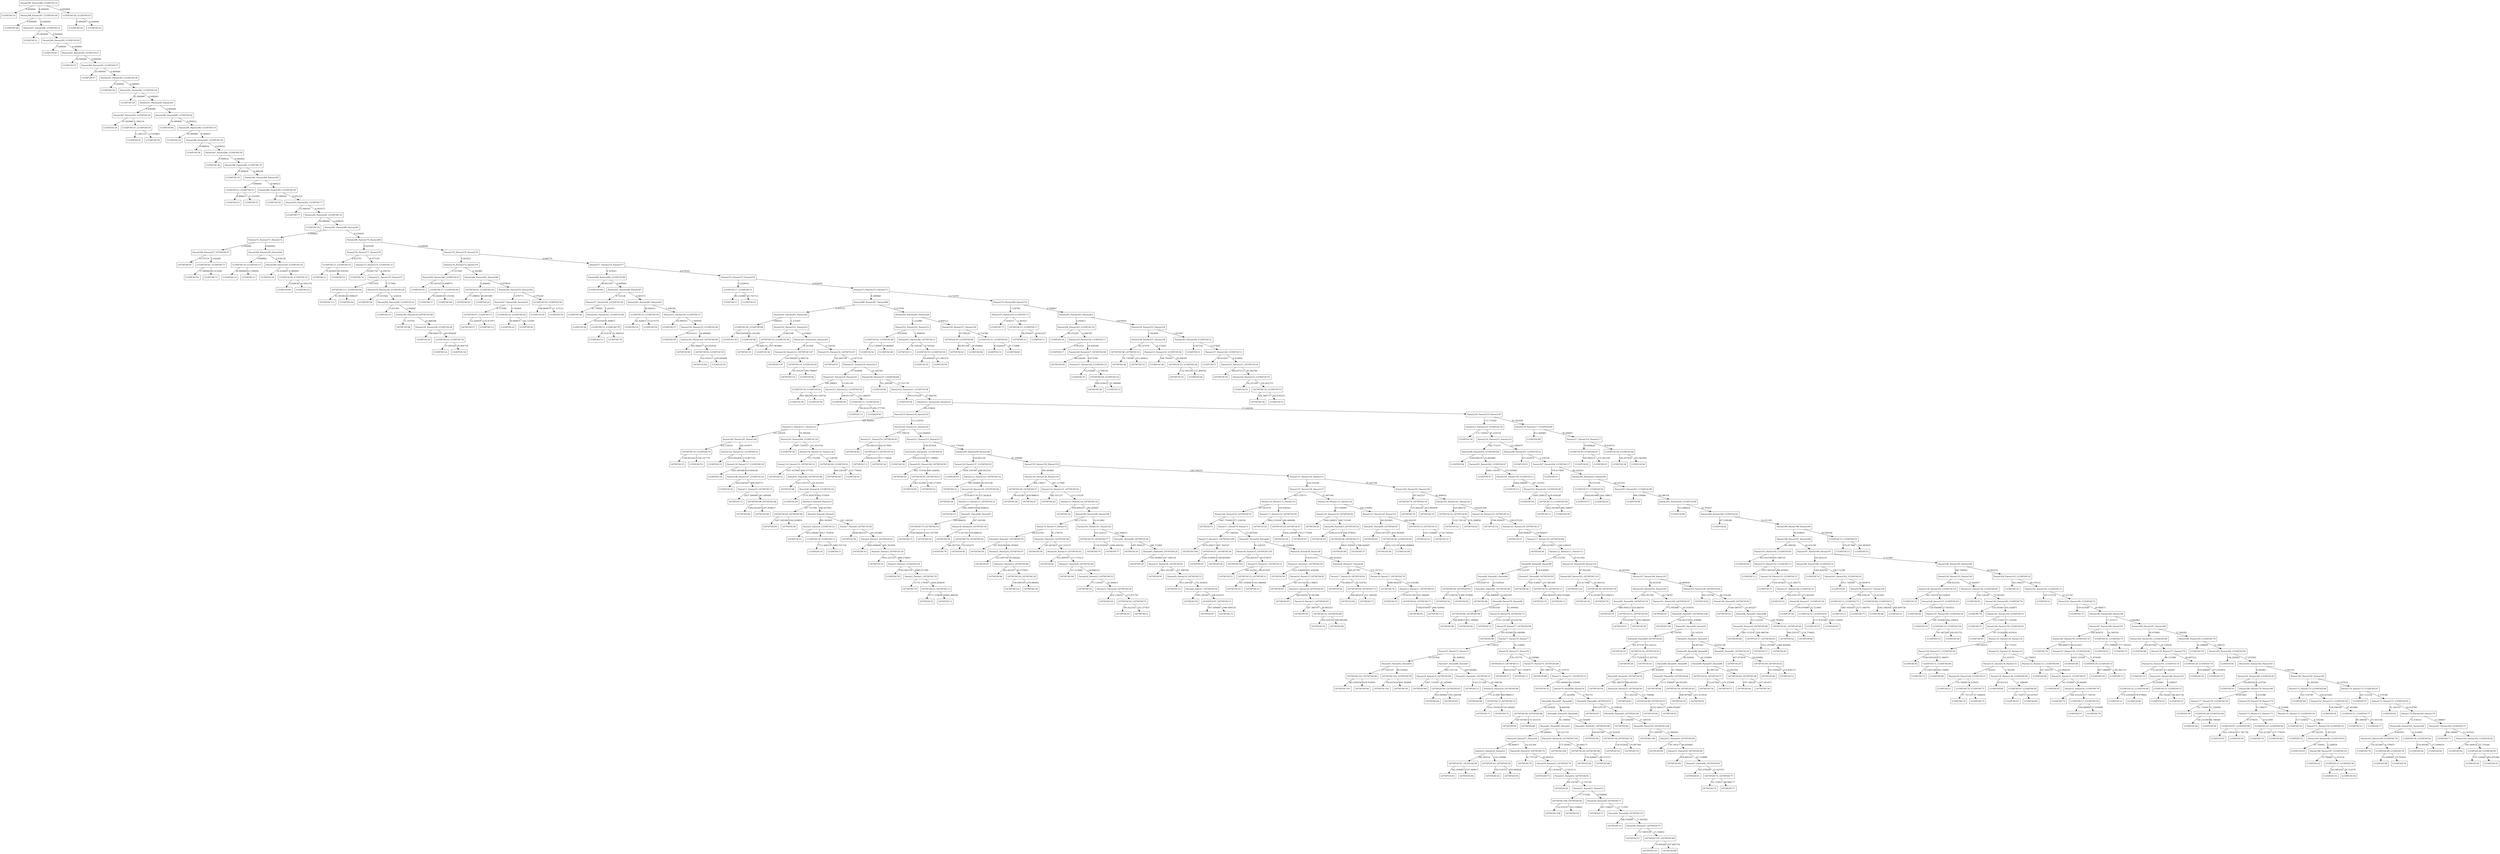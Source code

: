 digraph tree_of_all_samples {
	G07SP1SC01 [shape = box];
	G07SP1SC02 [shape = box];
	G07SP1SC03 [shape = box];
	G07SP1SC04 [shape = box];
	G07SP1SC05 [shape = box];
	G07SP1SC06 [shape = box];
	G07SP1SC07 [shape = box];
	G07SP1SC08 [shape = box];
	G07SP1SC09 [shape = box];
	G07SP1SC11 [shape = box];
	G07SP1SC13 [shape = box];
	G07SP1SC14 [shape = box];
	G07SP1SC15 [shape = box];
	G07SP1SC16 [shape = box];
	G07SP1SC17 [shape = box];
	G07SP1SC18 [shape = box];
	G07SP1SC19 [shape = box];
	G07SP1SC20 [shape = box];
	G07SP1SC21 [shape = box];
	G07SP1SC22 [shape = box];
	G07SP1SC23 [shape = box];
	G07SP1SC24 [shape = box];
	G07SP1SC25 [shape = box];
	G07SP1SC26 [shape = box];
	G07SP1SC27 [shape = box];
	G07SP1SC28 [shape = box];
	G07SP1SC29 [shape = box];
	G07SP1SC30 [shape = box];
	G07SP1SC31 [shape = box];
	G07SP1SC34 [shape = box];
	G07SP1SC35 [shape = box];
	G07SP1SC36 [shape = box];
	G07SP1SC39 [shape = box];
	G07SP1SC42 [shape = box];
	G07SP1SC43 [shape = box];
	G07SP1SC44 [shape = box];
	G07SP1SC45 [shape = box];
	G07SP1SC46 [shape = box];
	G07SP1SC47 [shape = box];
	G07SP1SC48 [shape = box];
	G07SP1SC49 [shape = box];
	G07SP1SC50 [shape = box];
	G07SP1SC51 [shape = box];
	G07SP1SC52 [shape = box];
	G07SP1SC53 [shape = box];
	G07SP1SC54 [shape = box];
	G07SP1SC55 [shape = box];
	G07SP1SC56 [shape = box];
	G07SP1SC57 [shape = box];
	G07SP1SC58 [shape = box];
	G07SP1SC59 [shape = box];
	G07SP1SC61 [shape = box];
	G07SP1SC62 [shape = box];
	G07SP1SC63 [shape = box];
	G07SP1SC64 [shape = box];
	G07SP1SC65 [shape = box];
	G07SP2SC06 [shape = box];
	G07SP2SC07 [shape = box];
	G07SP2SC08 [shape = box];
	G07SP2SC09 [shape = box];
	G07SP2SC10 [shape = box];
	G07SP2SC100 [shape = box];
	G07SP2SC101 [shape = box];
	G07SP2SC102 [shape = box];
	G07SP2SC103 [shape = box];
	G07SP2SC104 [shape = box];
	G07SP2SC105 [shape = box];
	G07SP2SC106 [shape = box];
	G07SP2SC107 [shape = box];
	G07SP2SC108 [shape = box];
	G07SP2SC109 [shape = box];
	G07SP2SC110 [shape = box];
	G07SP2SC111 [shape = box];
	G07SP2SC12 [shape = box];
	G07SP2SC13 [shape = box];
	G07SP2SC43 [shape = box];
	G07SP2SC44 [shape = box];
	G07SP2SC45 [shape = box];
	G07SP2SC46 [shape = box];
	G07SP2SC47 [shape = box];
	G07SP2SC48 [shape = box];
	G07SP2SC49 [shape = box];
	G07SP2SC50 [shape = box];
	G07SP2SC51 [shape = box];
	G07SP2SC52 [shape = box];
	G07SP2SC53 [shape = box];
	G07SP2SC54 [shape = box];
	G07SP2SC55 [shape = box];
	G07SP2SC56 [shape = box];
	G07SP2SC57 [shape = box];
	G07SP2SC58 [shape = box];
	G07SP2SC59 [shape = box];
	G07SP2SC60 [shape = box];
	G07SP2SC61 [shape = box];
	G07SP2SC62 [shape = box];
	G07SP2SC63 [shape = box];
	G07SP2SC64 [shape = box];
	G07SP2SC65 [shape = box];
	G07SP2SC66 [shape = box];
	G07SP2SC67 [shape = box];
	G07SP2SC68 [shape = box];
	G07SP2SC69 [shape = box];
	G07SP2SC70 [shape = box];
	G07SP2SC71 [shape = box];
	G07SP2SC72 [shape = box];
	G07SP2SC73 [shape = box];
	G07SP2SC74 [shape = box];
	G07SP2SC75 [shape = box];
	G07SP2SC76 [shape = box];
	G07SP2SC77 [shape = box];
	G07SP2SC78 [shape = box];
	G07SP2SC79 [shape = box];
	G07SP2SC80 [shape = box];
	G07SP2SC81 [shape = box];
	G07SP2SC82 [shape = box];
	G07SP2SC83 [shape = box];
	G07SP2SC84 [shape = box];
	G07SP2SC85 [shape = box];
	G07SP2SC86 [shape = box];
	G07SP2SC87 [shape = box];
	G07SP2SC88 [shape = box];
	G07SP2SC89 [shape = box];
	G07SP2SC90 [shape = box];
	G07SP2SC91 [shape = box];
	G07SP2SC92 [shape = box];
	G07SP2SC93 [shape = box];
	G07SP2SC94 [shape = box];
	G07SP2SC95 [shape = box];
	G07SP2SC96 [shape = box];
	G07SP2SC97 [shape = box];
	G07SP2SC98 [shape = box];
	G07SP2SC99 [shape = box];
	G07SP3SC06 [shape = box];
	G07SP3SC07 [shape = box];
	G07SP3SC08 [shape = box];
	G07SP3SC09 [shape = box];
	G07SP3SC10 [shape = box];
	G07SP3SC11 [shape = box];
	G07SP3SC12 [shape = box];
	G07SP3SC13 [shape = box];
	G07SP3SC14 [shape = box];
	G07SP3SC15 [shape = box];
	G07SP3SC18 [shape = box];
	G07SP3SC19 [shape = box];
	G07SP3SC20 [shape = box];
	G07SP3SC21 [shape = box];
	G07SP3SC22 [shape = box];
	G07SP3SC23 [shape = box];
	G07SP3SC24 [shape = box];
	G07SP3SC25 [shape = box];
	G07SP3SC26 [shape = box];
	G07SP3SC27 [shape = box];
	G07SP3SC28 [shape = box];
	G07SP3SC29 [shape = box];
	G07SP3SC30 [shape = box];
	G07SP3SC31 [shape = box];
	G07SP3SC32 [shape = box];
	G07SP3SC33 [shape = box];
	G07SP3SC34 [shape = box];
	G07SP3SC35 [shape = box];
	G07SP3SC36 [shape = box];
	G07SP3SC37 [shape = box];
	G07SP3SC38 [shape = box];
	G07SP3SC39 [shape = box];
	G07SP3SC40 [shape = box];
	G07SP3SC41 [shape = box];
	G07SP3SC42 [shape = box];
	G07SP3SC43 [shape = box];
	G07SP3SC44 [shape = box];
	G07SP3SC45 [shape = box];
	G07SP3SC46 [shape = box];
	G07SP3SC47 [shape = box];
	G07SP3SC48 [shape = box];
	G07SP3SC49 [shape = box];
	G07SP3SC50 [shape = box];
	G07SP3SC51 [shape = box];
	G07SP3SC52 [shape = box];
	G07SP3SC53 [shape = box];
	G07SP3SC54 [shape = box];
	G07SP3SC55 [shape = box];
	G07SP3SC57 [shape = box];
	G07SP3SC58 [shape = box];
	G07SP3SC59 [shape = box];
	G07SP3SC60 [shape = box];
	G07SP3SC61 [shape = box];
	G07SP3SC62 [shape = box];
	G07SP3SC65 [shape = box];
	G07SP3SC66 [shape = box];
	G07SP3SC67 [shape = box];
	G07SP3SC70 [shape = box];
	G07SP3SC71 [shape = box];
	G07SP3SC72 [shape = box];
	G07SP3SC73 [shape = box];
	G07SP3SC74 [shape = box];
	G07SP3SC75 [shape = box];
	G07SP3SC76 [shape = box];
	G07SP3SC77 [shape = box];
	G07SP3SC78 [shape = box];
	G07SP3SC79 [shape = box];
	G07SP3SC80 [shape = box];
	G07SP3SC81 [shape = box];
	G07SP3SC82 [shape = box];
	G33SP1SC01 [shape = box];
	G33SP1SC02 [shape = box];
	G33SP1SC03 [shape = box];
	G33SP1SC04 [shape = box];
	G33SP1SC05 [shape = box];
	G33SP1SC06 [shape = box];
	G33SP1SC07 [shape = box];
	G33SP1SC08 [shape = box];
	G33SP1SC09 [shape = box];
	G33SP1SC10 [shape = box];
	G33SP1SC11 [shape = box];
	G33SP1SC12 [shape = box];
	G33SP1SC13 [shape = box];
	G33SP1SC14 [shape = box];
	G33SP1SC15 [shape = box];
	G33SP1SC16 [shape = box];
	G33SP1SC17 [shape = box];
	G33SP1SC18 [shape = box];
	G33SP1SC19 [shape = box];
	G33SP1SC20 [shape = box];
	G33SP1SC21 [shape = box];
	G33SP1SC22 [shape = box];
	G33SP1SC23 [shape = box];
	G33SP1SC24 [shape = box];
	G33SP1SC25 [shape = box];
	G33SP1SC26 [shape = box];
	G33SP1SC27 [shape = box];
	G33SP1SC28 [shape = box];
	G33SP1SC29 [shape = box];
	G33SP1SC30 [shape = box];
	G33SP1SC31 [shape = box];
	G33SP1SC32 [shape = box];
	G33SP1SC33 [shape = box];
	G33SP1SC34 [shape = box];
	G33SP1SC35 [shape = box];
	G33SP1SC36 [shape = box];
	G33SP1SC37 [shape = box];
	G33SP1SC38 [shape = box];
	G33SP1SC39 [shape = box];
	G33SP1SC40 [shape = box];
	G33SP1SC41 [shape = box];
	G33SP1SC42 [shape = box];
	G33SP1SC43 [shape = box];
	G33SP1SC44 [shape = box];
	G33SP1SC45 [shape = box];
	G33SP1SC46 [shape = box];
	G33SP1SC47 [shape = box];
	G33SP1SC48 [shape = box];
	G33SP1SC49 [shape = box];
	G33SP1SC50 [shape = box];
	G33SP1SC51 [shape = box];
	G33SP1SC52 [shape = box];
	G33SP1SC53 [shape = box];
	G33SP1SC54 [shape = box];
	G33SP1SC55 [shape = box];
	G33SP1SC56 [shape = box];
	G33SP1SC57 [shape = box];
	G33SP1SC58 [shape = box];
	G33SP1SC59 [shape = box];
	G33SP2SC06 [shape = box];
	G33SP2SC07 [shape = box];
	G33SP2SC08 [shape = box];
	G33SP2SC09 [shape = box];
	G33SP2SC10 [shape = box];
	G33SP2SC11 [shape = box];
	G33SP2SC13 [shape = box];
	G33SP2SC14 [shape = box];
	G33SP2SC15 [shape = box];
	G33SP2SC16 [shape = box];
	G33SP2SC17 [shape = box];
	G33SP2SC18 [shape = box];
	G33SP2SC19 [shape = box];
	G33SP2SC20 [shape = box];
	G33SP2SC21 [shape = box];
	G33SP2SC22 [shape = box];
	G33SP2SC23 [shape = box];
	G33SP2SC24 [shape = box];
	G33SP2SC25 [shape = box];
	G33SP2SC26 [shape = box];
	G33SP2SC27 [shape = box];
	G33SP2SC28 [shape = box];
	G33SP2SC29 [shape = box];
	G33SP2SC30 [shape = box];
	G33SP2SC31 [shape = box];
	G33SP2SC32 [shape = box];
	G33SP2SC33 [shape = box];
	G33SP2SC34 [shape = box];
	G33SP2SC35 [shape = box];
	G33SP2SC36 [shape = box];
	G33SP2SC37 [shape = box];
	G33SP2SC38 [shape = box];
	G33SP2SC39 [shape = box];
	G33SP2SC40 [shape = box];
	G33SP2SC41 [shape = box];
	G33SP2SC42 [shape = box];
	G33SP2SC43 [shape = box];
	G33SP2SC44 [shape = box];
	G33SP2SC45 [shape = box];
	G33SP2SC46 [shape = box];
	G33SP2SC47 [shape = box];
	G33SP2SC48 [shape = box];
	G33SP2SC49 [shape = box];
	G33SP2SC50 [shape = box];
	G33SP2SC51 [shape = box];
	G33SP2SC52 [shape = box];
	G33SP2SC53 [shape = box];
	G33SP2SC54 [shape = box];
	G33SP2SC55 [shape = box];
	G33SP2SC56 [shape = box];
	G33SP2SC57 [shape = box];
	G33SP2SC58 [shape = box];
	G33SP2SC59 [shape = box];
	G33SP2SC60 [shape = box];
	G33SP2SC61 [shape = box];
	G33SP2SC62 [shape = box];
	G33SP2SC63 [shape = box];
	G33SP2SC64 [shape = box];
	G33SP2SC65 [shape = box];
	G33SP2SC66 [shape = box];
	G33SP2SC67 [shape = box];
	G33SP2SC68 [shape = box];
	G33SP2SC69 [shape = box];
	G33SP2SC70 [shape = box];
	G33SP2SC71 [shape = box];
	G33SP2SC72 [shape = box];
	G33SP2SC73 [shape = box];
	G33SP2SC74 [shape = box];
	G33SP2SC75 [shape = box];
	G33SP2SC76 [shape = box];
	G33SP2SC77 [shape = box];
	G33SP2SC78 [shape = box];
	G33SP2SC79 [shape = box];
	G33SP2SC80 [shape = box];
	G33SP2SC81 [shape = box];
	G33SP2SC82 [shape = box];
	G33SP3SC10 [shape = box];
	G33SP3SC11 [shape = box];
	G33SP3SC12 [shape = box];
	G33SP3SC13 [shape = box];
	G33SP3SC14 [shape = box];
	G33SP3SC15 [shape = box];
	G33SP3SC16 [shape = box];
	G33SP3SC17 [shape = box];
	G33SP3SC18 [shape = box];
	G33SP3SC19 [shape = box];
	G33SP3SC20 [shape = box];
	G33SP3SC21 [shape = box];
	G33SP3SC22 [shape = box];
	G33SP3SC23 [shape = box];
	G33SP3SC24 [shape = box];
	G33SP3SC25 [shape = box];
	G33SP3SC26 [shape = box];
	G33SP3SC27 [shape = box];
	G33SP3SC28 [shape = box];
	G33SP3SC29 [shape = box];
	G33SP3SC30 [shape = box];
	G33SP3SC31 [shape = box];
	G33SP3SC32 [shape = box];
	G33SP3SC33 [shape = box];
	G33SP3SC34 [shape = box];
	G33SP3SC35 [shape = box];
	G33SP3SC36 [shape = box];
	G33SP3SC37 [shape = box];
	G33SP3SC38 [shape = box];
	G33SP3SC39 [shape = box];
	G33SP3SC40 [shape = box];
	G33SP3SC41 [shape = box];
	G33SP3SC42 [shape = box];
	G33SP3SC43 [shape = box];
	G33SP3SC44 [shape = box];
	G33SP3SC45 [shape = box];
	G33SP3SC46 [shape = box];
	G33SP3SC47 [shape = box];
	G33SP3SC48 [shape = box];
	G33SP3SC49 [shape = box];
	G33SP3SC50 [shape = box];
	G33SP3SC51 [shape = box];
	G33SP3SC52 [shape = box];
	G33SP3SC53 [shape = box];
	G33SP3SC54 [shape = box];
	G33SP3SC55 [shape = box];
	G33SP3SC56 [shape = box];
	G33SP3SC57 [shape = box];
	G33SP3SC58 [shape = box];
	G33SP3SC59 [shape = box];
	G33SP3SC60 [shape = box];
	G33SP3SC61 [shape = box];
	G33SP3SC62 [shape = box];
	G33SP3SC63 [shape = box];
	G33SP3SC64 [shape = box];
	G33SP3SC65 [shape = box];
	G33SP3SC66 [shape = box];
	G33SP3SC67 [shape = box];
	G33SP3SC68 [shape = box];
	G33SP3SC69 [shape = box];
	G33SP3SC70 [shape = box];
	G33SP3SC71 [shape = box];
	G33SP3SC72 [shape = box];
	G33SP3SC73 [shape = box];
	G33SP3SC74 [shape = box];
	G33SP3SC75 [shape = box];
	G33SP3SC76 [shape = box];
	G33SP3SC77 [shape = box];
	G33SP3SC78 [shape = box];
	G33SP3SC79 [shape = box];
	G33SP3SC80 [shape = box];
	G33SP3SC81 [shape = box];
	G33SP3SC82 [shape = box];
	G07SP2SC52_G07SP3SC13 [shape = box];
	G07SP2SC52_G07SP3SC13 -> G07SP2SC52 [label = 9771.519608];
	G07SP2SC52_G07SP3SC13 -> G07SP3SC13 [label = 20465.480392];
	Parent2_Parent1_G07SP3SC79 [shape = box];
	Parent2_Parent1_G07SP3SC79 -> G07SP2SC52_G07SP3SC13 [label = 2444.820639];
	Parent2_Parent1_G07SP3SC79 -> G07SP3SC79 [label = 11731.179361];
	G33SP2SC34_G33SP3SC11 [shape = box];
	G33SP2SC34_G33SP3SC11 -> G33SP2SC34 [label = 7712.448276];
	G33SP2SC34_G33SP3SC11 -> G33SP3SC11 [label = 3085.551724];
	Parent3_Parent2_G33SP2SC59 [shape = box];
	Parent3_Parent2_G33SP2SC59 -> Parent2_Parent1_G07SP3SC79 [label = 2966.017284];
	Parent3_Parent2_G33SP2SC59 -> G33SP2SC59 [label = 4782.482716];
	Parent4_Parent3_G07SP1SC19 [shape = box];
	Parent4_Parent3_G07SP1SC19 -> Parent3_Parent2_G33SP2SC59 [label = 988.278465];
	Parent4_Parent3_G07SP1SC19 -> G07SP1SC19 [label = 3914.221535];
	Parent5_Parent4_G33SP1SC51 [shape = box];
	Parent5_Parent4_G33SP1SC51 -> G33SP2SC34_G33SP3SC11 [label = 2011.703939];
	Parent5_Parent4_G33SP1SC51 -> G33SP1SC51 [label = 3455.296061];
	G07SP2SC87_G07SP3SC15 [shape = box];
	G07SP2SC87_G07SP3SC15 -> G07SP2SC87 [label = 367.509484];
	G07SP2SC87_G07SP3SC15 -> G07SP3SC15 [label = 1949.490516];
	Parent6_Parent5_G07SP2SC43 [shape = box];
	Parent6_Parent5_G07SP2SC43 -> Parent4_Parent3_G07SP1SC19 [label = 695.391054];
	Parent6_Parent5_G07SP2SC43 -> G07SP2SC43 [label = 3663.608946];
	G07SP3SC07_G07SP3SC36 [shape = box];
	G07SP3SC07_G07SP3SC36 -> G07SP3SC07 [label = 2282.016094];
	G07SP3SC07_G07SP3SC36 -> G07SP3SC36 [label = 1198.983906];
	Parent7_Parent6_G07SP1SC58 [shape = box];
	Parent7_Parent6_G07SP1SC58 -> Parent6_Parent5_G07SP2SC43 [label = 281.455984];
	Parent7_Parent6_G07SP1SC58 -> G07SP1SC58 [label = 2838.481516];
	Parent8_Parent7_G07SP2SC59 [shape = box];
	Parent8_Parent7_G07SP2SC59 -> G07SP2SC87_G07SP3SC15 [label = 548.414553];
	Parent8_Parent7_G07SP2SC59 -> G07SP2SC59 [label = 1061.585447];
	G07SP1SC09_G07SP2SC49 [shape = box];
	G07SP1SC09_G07SP2SC49 -> G07SP1SC09 [label = 1267.160186];
	G07SP1SC09_G07SP2SC49 -> G07SP2SC49 [label = 3342.839814];
	G07SP3SC06_G07SP3SC48 [shape = box];
	G07SP3SC06_G07SP3SC48 -> G07SP3SC06 [label = 1300.043363];
	G07SP3SC06_G07SP3SC48 -> G07SP3SC48 [label = 2197.956637];
	Parent9_Parent8_Parent9 [shape = box];
	Parent9_Parent8_Parent9 -> Parent7_Parent6_G07SP1SC58 [label = 241.140220];
	Parent9_Parent8_Parent9 -> Parent5_Parent4_G33SP1SC51 [label = 895.562905];
	G07SP3SC62_G07SP3SC73 [shape = box];
	G07SP3SC62_G07SP3SC73 -> G07SP3SC62 [label = 1548.970059];
	G07SP3SC62_G07SP3SC73 -> G07SP3SC73 [label = 666.029941];
	Parent10_Parent9_Parent10 [shape = box];
	Parent10_Parent9_Parent10 -> Parent9_Parent8_Parent9 [label = 184.427903];
	Parent10_Parent9_Parent10 -> G07SP1SC09_G07SP2SC49 [label = 327.751784];
	Parent11_Parent10_G07SP3SC75 [shape = box];
	Parent11_Parent10_G07SP3SC75 -> G07SP3SC06_G07SP3SC48 [label = 341.409504];
	Parent11_Parent10_G07SP3SC75 -> G07SP3SC75 [label = 1037.590496];
	G07SP3SC45_G07SP3SC51 [shape = box];
	G07SP3SC45_G07SP3SC51 -> G07SP3SC45 [label = 385.622163];
	G07SP3SC45_G07SP3SC51 -> G07SP3SC51 [label = 325.377837];
	Parent12_Parent11_G07SP3SC25 [shape = box];
	Parent12_Parent11_G07SP3SC25 -> G07SP3SC62_G07SP3SC73 [label = 352.186609];
	Parent12_Parent11_G07SP3SC25 -> G07SP3SC25 [label = 3278.813391];
	G07SP1SC56_G33SP1SC48 [shape = box];
	G07SP1SC56_G33SP1SC48 -> G07SP1SC56 [label = 2932.131136];
	G07SP1SC56_G33SP1SC48 -> G33SP1SC48 [label = 4086.868864];
	Parent13_Parent12_G07SP2SC109 [shape = box];
	Parent13_Parent12_G07SP2SC109 -> G07SP3SC07_G07SP3SC36 [label = 667.700729];
	Parent13_Parent12_G07SP2SC109 -> G07SP2SC109 [label = 3079.299271];
	G07SP1SC04_G07SP2SC73 [shape = box];
	G07SP1SC04_G07SP2SC73 -> G07SP1SC04 [label = 466.695474];
	G07SP1SC04_G07SP2SC73 -> G07SP2SC73 [label = 321.304526];
	G07SP1SC17_G07SP3SC65 [shape = box];
	G07SP1SC17_G07SP3SC65 -> G07SP1SC17 [label = 3553.195596];
	G07SP1SC17_G07SP3SC65 -> G07SP3SC65 [label = 1466.804404];
	G07SP2SC55_G07SP2SC86 [shape = box];
	G07SP2SC55_G07SP2SC86 -> G07SP2SC55 [label = 405.014702];
	G07SP2SC55_G07SP2SC86 -> G07SP2SC86 [label = 598.985298];
	Parent14_Parent13_G07SP2SC93 [shape = box];
	Parent14_Parent13_G07SP2SC93 -> G07SP2SC55_G07SP2SC86 [label = 38.693253];
	Parent14_Parent13_G07SP2SC93 -> G07SP2SC93 [label = 247.306747];
	Parent15_Parent14_G07SP2SC85 [shape = box];
	Parent15_Parent14_G07SP2SC85 -> Parent14_Parent13_G07SP2SC93 [label = 6.581498];
	Parent15_Parent14_G07SP2SC85 -> G07SP2SC85 [label = 186.918502];
	G07SP2SC64_G07SP2SC65 [shape = box];
	G07SP2SC64_G07SP2SC65 -> G07SP2SC64 [label = 925.699802];
	G07SP2SC64_G07SP2SC65 -> G07SP2SC65 [label = 795.300198];
	Parent16_Parent15_G07SP3SC67 [shape = box];
	Parent16_Parent15_G07SP3SC67 -> Parent15_Parent14_G07SP2SC85 [label = 19.138835];
	Parent16_Parent15_G07SP3SC67 -> G07SP3SC67 [label = 927.611165];
	Parent17_Parent16_G07SP1SC02 [shape = box];
	Parent17_Parent16_G07SP1SC02 -> G07SP1SC04_G07SP2SC73 [label = 76.310763];
	Parent17_Parent16_G07SP1SC02 -> G07SP1SC02 [label = 736.689237];
	Parent18_Parent17_G07SP3SC76 [shape = box];
	Parent18_Parent17_G07SP3SC76 -> Parent12_Parent11_G07SP3SC25 [label = 121.034368];
	Parent18_Parent17_G07SP3SC76 -> G07SP3SC76 [label = 1080.965632];
	Parent19_Parent18_G07SP2SC69 [shape = box];
	Parent19_Parent18_G07SP2SC69 -> G07SP2SC64_G07SP2SC65 [label = 43.285606];
	Parent19_Parent18_G07SP2SC69 -> G07SP2SC69 [label = 1267.714394];
	Parent20_Parent19_G07SP3SC33 [shape = box];
	Parent20_Parent19_G07SP3SC33 -> Parent8_Parent7_G07SP2SC59 [label = 753.205816];
	Parent20_Parent19_G07SP3SC33 -> G07SP3SC33 [label = 812.294184];
	G33SP3SC72_G33SP3SC80 [shape = box];
	G33SP3SC72_G33SP3SC80 -> G33SP3SC72 [label = 312.843199];
	G33SP3SC72_G33SP3SC80 -> G33SP3SC80 [label = 160.156801];
	G07SP3SC78_G07SP3SC82 [shape = box];
	G07SP3SC78_G07SP3SC82 -> G07SP3SC78 [label = 360.567729];
	G07SP3SC78_G07SP3SC82 -> G07SP3SC82 [label = 723.432271];
	G07SP3SC24_G07SP3SC30 [shape = box];
	G07SP3SC24_G07SP3SC30 -> G07SP3SC24 [label = 138.099359];
	G07SP3SC24_G07SP3SC30 -> G07SP3SC30 [label = 278.900641];
	G07SP3SC71_G07SP3SC72 [shape = box];
	G07SP3SC71_G07SP3SC72 -> G07SP3SC71 [label = 2323.793503];
	G07SP3SC71_G07SP3SC72 -> G07SP3SC72 [label = 1720.206497];
	G07SP1SC06_G07SP1SC53 [shape = box];
	G07SP1SC06_G07SP1SC53 -> G07SP1SC06 [label = 2232.044313];
	G07SP1SC06_G07SP1SC53 -> G07SP1SC53 [label = 1009.955687];
	Parent21_Parent20_G07SP3SC28 [shape = box];
	Parent21_Parent20_G07SP3SC28 -> G07SP3SC45_G07SP3SC51 [label = 273.871747];
	Parent21_Parent20_G07SP3SC28 -> G07SP3SC28 [label = 432.128253];
	Parent22_Parent21_G07SP2SC50 [shape = box];
	Parent22_Parent21_G07SP2SC50 -> Parent16_Parent15_G07SP3SC67 [label = 167.438394];
	Parent22_Parent21_G07SP2SC50 -> G07SP2SC50 [label = 1031.436606];
	Parent23_Parent22_G07SP3SC60 [shape = box];
	Parent23_Parent22_G07SP3SC60 -> G07SP3SC24_G07SP3SC30 [label = 63.575653];
	Parent23_Parent22_G07SP3SC60 -> G07SP3SC60 [label = 283.424347];
	Parent24_Parent23_G07SP3SC55 [shape = box];
	Parent24_Parent23_G07SP3SC55 -> Parent21_Parent20_G07SP3SC28 [label = 29.369613];
	Parent24_Parent23_G07SP3SC55 -> G07SP3SC55 [label = 573.130387];
	G07SP2SC75_G07SP3SC54 [shape = box];
	G07SP2SC75_G07SP3SC54 -> G07SP2SC75 [label = 4349.802601];
	G07SP2SC75_G07SP3SC54 -> G07SP3SC54 [label = 1163.197399];
	G33SP3SC57_G33SP3SC79 [shape = box];
	G33SP3SC57_G33SP3SC79 -> G33SP3SC57 [label = 190.980992];
	G33SP3SC57_G33SP3SC79 -> G33SP3SC79 [label = 57.019008];
	G07SP2SC48_G07SP3SC37 [shape = box];
	G07SP2SC48_G07SP3SC37 -> G07SP2SC48 [label = 6810.359503];
	G07SP2SC48_G07SP3SC37 -> G07SP3SC37 [label = 1788.640497];
	Parent25_Parent24_G07SP3SC47 [shape = box];
	Parent25_Parent24_G07SP3SC47 -> Parent23_Parent22_G07SP3SC60 [label = 76.200262];
	Parent25_Parent24_G07SP3SC47 -> G07SP3SC47 [label = 253.299738];
	G07SP3SC12_G33SP2SC58 [shape = box];
	G07SP3SC12_G33SP2SC58 -> G07SP3SC12 [label = 2823.651063];
	G07SP3SC12_G33SP2SC58 -> G33SP2SC58 [label = 800.348937];
	Parent26_Parent25_G07SP2SC63 [shape = box];
	Parent26_Parent25_G07SP2SC63 -> G07SP1SC06_G07SP1SC53 [label = 121.794846];
	Parent26_Parent25_G07SP2SC63 -> G07SP2SC63 [label = 711.205154];
	Parent27_Parent26_G07SP3SC49 [shape = box];
	Parent27_Parent26_G07SP3SC49 -> Parent24_Parent23_G07SP3SC55 [label = 118.986152];
	Parent27_Parent26_G07SP3SC49 -> G07SP3SC49 [label = 311.513848];
	Parent28_Parent27_Parent28 [shape = box];
	Parent28_Parent27_Parent28 -> Parent18_Parent17_G07SP3SC76 [label = 312.107213];
	Parent28_Parent27_Parent28 -> Parent17_Parent16_G07SP1SC02 [label = 306.267787];
	G07SP3SC70_G07SP3SC77 [shape = box];
	G07SP3SC70_G07SP3SC77 -> G07SP3SC70 [label = 1139.953658];
	G07SP3SC70_G07SP3SC77 -> G07SP3SC77 [label = 1000.046342];
	G07SP1SC55_G07SP3SC21 [shape = box];
	G07SP1SC55_G07SP3SC21 -> G07SP1SC55 [label = 637.054000];
	G07SP1SC55_G07SP3SC21 -> G07SP3SC21 [label = 1161.946000];
	Parent29_Parent28_G33SP1SC20 [shape = box];
	Parent29_Parent28_G33SP1SC20 -> Parent10_Parent9_Parent10 [label = 562.575459];
	Parent29_Parent28_G33SP1SC20 -> G33SP1SC20 [label = 2170.385479];
	Parent30_Parent29_G07SP3SC39 [shape = box];
	Parent30_Parent29_G07SP3SC39 -> G07SP3SC78_G07SP3SC82 [label = 236.088439];
	Parent30_Parent29_G07SP3SC39 -> G07SP3SC39 [label = 1772.911561];
	G07SP1SC01_G07SP2SC06 [shape = box];
	G07SP1SC01_G07SP2SC06 -> G07SP1SC01 [label = 262.050083];
	G07SP1SC01_G07SP2SC06 -> G07SP2SC06 [label = 1557.949917];
	Parent31_Parent30_G33SP3SC70 [shape = box];
	Parent31_Parent30_G33SP3SC70 -> G33SP3SC57_G33SP3SC79 [label = 117.744761];
	Parent31_Parent30_G33SP3SC70 -> G33SP3SC70 [label = 249.255239];
	Parent32_Parent31_G33SP3SC67 [shape = box];
	Parent32_Parent31_G33SP3SC67 -> Parent31_Parent30_G33SP3SC70 [label = 18.944091];
	Parent32_Parent31_G33SP3SC67 -> G33SP3SC67 [label = 191.555909];
	G33SP1SC52_G33SP2SC67 [shape = box];
	G33SP1SC52_G33SP2SC67 -> G33SP1SC52 [label = 2137.876398];
	G33SP1SC52_G33SP2SC67 -> G33SP2SC67 [label = 2205.123602];
	Parent33_Parent32_G07SP1SC21 [shape = box];
	Parent33_Parent32_G07SP1SC21 -> G07SP1SC55_G07SP3SC21 [label = 88.447497];
	Parent33_Parent32_G07SP1SC21 -> G07SP1SC21 [label = 544.552503];
	Parent34_Parent33_G07SP3SC41 [shape = box];
	Parent34_Parent33_G07SP3SC41 -> Parent27_Parent26_G07SP3SC49 [label = 111.715213];
	Parent34_Parent33_G07SP3SC41 -> G07SP3SC41 [label = 432.409787];
	G07SP2SC56_G07SP2SC92 [shape = box];
	G07SP2SC56_G07SP2SC92 -> G07SP2SC56 [label = 973.296192];
	G07SP2SC56_G07SP2SC92 -> G07SP2SC92 [label = 1469.703808];
	G07SP2SC103_G07SP3SC66 [shape = box];
	G07SP2SC103_G07SP3SC66 -> G07SP2SC103 [label = 881.065059];
	G07SP2SC103_G07SP3SC66 -> G07SP3SC66 [label = 1039.934941];
	Parent35_Parent34_G07SP2SC08 [shape = box];
	Parent35_Parent34_G07SP2SC08 -> G07SP3SC71_G07SP3SC72 [label = 289.986013];
	Parent35_Parent34_G07SP2SC08 -> G07SP2SC08 [label = 771.013987];
	G07SP2SC45_G07SP2SC58 [shape = box];
	G07SP2SC45_G07SP2SC58 -> G07SP2SC45 [label = 156.514372];
	G07SP2SC45_G07SP2SC58 -> G07SP2SC58 [label = 956.485628];
	Parent36_Parent35_G07SP2SC105 [shape = box];
	Parent36_Parent35_G07SP2SC105 -> Parent33_Parent32_G07SP1SC21 [label = 40.674679];
	Parent36_Parent35_G07SP2SC105 -> G07SP2SC105 [label = 316.825321];
	Parent37_Parent36_G07SP3SC81 [shape = box];
	Parent37_Parent36_G07SP3SC81 -> Parent20_Parent19_G07SP3SC33 [label = 351.488706];
	Parent37_Parent36_G07SP3SC81 -> G07SP3SC81 [label = 463.761294];
	Parent38_Parent37_G33SP1SC34 [shape = box];
	Parent38_Parent37_G33SP1SC34 -> G33SP1SC52_G33SP2SC67 [label = 32.123001];
	Parent38_Parent37_G33SP1SC34 -> G33SP1SC34 [label = 1759.876999];
	Parent39_Parent38_Parent39 [shape = box];
	Parent39_Parent38_Parent39 -> Parent28_Parent27_Parent28 [label = 180.823622];
	Parent39_Parent38_Parent39 -> Parent22_Parent21_G07SP2SC50 [label = 314.012315];
	Parent40_Parent39_G07SP2SC66 [shape = box];
	Parent40_Parent39_G07SP2SC66 -> G07SP1SC17_G07SP3SC65 [label = 504.486746];
	Parent40_Parent39_G07SP2SC66 -> G07SP2SC66 [label = 481.513254];
	Parent41_Parent40_G07SP1SC48 [shape = box];
	Parent41_Parent40_G07SP1SC48 -> Parent29_Parent28_G33SP1SC20 [label = 145.423435];
	Parent41_Parent40_G07SP1SC48 -> G07SP1SC48 [label = 2323.193753];
	Parent42_Parent41_G07SP3SC50 [shape = box];
	Parent42_Parent41_G07SP3SC50 -> Parent25_Parent24_G07SP3SC47 [label = 248.395801];
	Parent42_Parent41_G07SP3SC50 -> G07SP3SC50 [label = 247.854199];
	Parent43_Parent42_G07SP2SC12 [shape = box];
	Parent43_Parent42_G07SP2SC12 -> Parent35_Parent34_G07SP2SC08 [label = 81.988794];
	Parent43_Parent42_G07SP2SC12 -> G07SP2SC12 [label = 1322.511206];
	Parent44_Parent43_G07SP3SC58 [shape = box];
	Parent44_Parent43_G07SP3SC58 -> Parent34_Parent33_G07SP3SC41 [label = 101.532537];
	Parent44_Parent43_G07SP3SC58 -> G07SP3SC58 [label = 183.467463];
	Parent45_Parent44_Parent45 [shape = box];
	Parent45_Parent44_Parent45 -> Parent39_Parent38_Parent39 [label = 65.928964];
	Parent45_Parent44_Parent45 -> Parent36_Parent35_G07SP2SC105 [label = 91.520255];
	G07SP2SC74_G07SP2SC77 [shape = box];
	G07SP2SC74_G07SP2SC77 -> G07SP2SC74 [label = 92.115823];
	G07SP2SC74_G07SP2SC77 -> G07SP2SC77 [label = 68.884177];
	G07SP2SC101_G07SP2SC89 [shape = box];
	G07SP2SC101_G07SP2SC89 -> G07SP2SC101 [label = 76.904282];
	G07SP2SC101_G07SP2SC89 -> G07SP2SC89 [label = 107.095718];
	Parent46_Parent45_G07SP1SC54 [shape = box];
	Parent46_Parent45_G07SP1SC54 -> Parent26_Parent25_G07SP2SC63 [label = 286.005293];
	Parent46_Parent45_G07SP1SC54 -> G07SP1SC54 [label = 461.494707];
	Parent47_Parent46_G07SP2SC61 [shape = box];
	Parent47_Parent46_G07SP2SC61 -> G07SP2SC74_G07SP2SC77 [label = 21.923372];
	Parent47_Parent46_G07SP2SC61 -> G07SP2SC61 [label = 165.076628];
	Parent48_Parent47_G07SP2SC57 [shape = box];
	Parent48_Parent47_G07SP2SC57 -> G07SP2SC101_G07SP2SC89 [label = 15.104441];
	Parent48_Parent47_G07SP2SC57 -> G07SP2SC57 [label = 127.895559];
	G07SP1SC35_G07SP2SC13 [shape = box];
	G07SP1SC35_G07SP2SC13 -> G07SP1SC35 [label = 446.983919];
	G07SP1SC35_G07SP2SC13 -> G07SP2SC13 [label = 1822.016081];
	Parent49_Parent48_G07SP2SC10 [shape = box];
	Parent49_Parent48_G07SP2SC10 -> Parent48_Parent47_G07SP2SC57 [label = 17.445092];
	Parent49_Parent48_G07SP2SC10 -> G07SP2SC10 [label = 108.554908];
	G07SP2SC108_G07SP2SC82 [shape = box];
	G07SP2SC108_G07SP2SC82 -> G07SP2SC108 [label = 122.670357];
	G07SP2SC108_G07SP2SC82 -> G07SP2SC82 [label = 353.329643];
	G07SP2SC102_G07SP3SC59 [shape = box];
	G07SP2SC102_G07SP3SC59 -> G07SP2SC102 [label = 356.635034];
	G07SP2SC102_G07SP3SC59 -> G07SP3SC59 [label = 404.364966];
	Parent50_Parent49_G07SP2SC71 [shape = box];
	Parent50_Parent49_G07SP2SC71 -> Parent49_Parent48_G07SP2SC10 [label = 12.713367];
	Parent50_Parent49_G07SP2SC71 -> G07SP2SC71 [label = 207.536633];
	Parent51_Parent50_G07SP2SC94 [shape = box];
	Parent51_Parent50_G07SP2SC94 -> Parent47_Parent46_G07SP2SC61 [label = 47.319899];
	Parent51_Parent50_G07SP2SC94 -> G07SP2SC94 [label = 438.680101];
	Parent52_Parent51_Parent52 [shape = box];
	Parent52_Parent51_Parent52 -> Parent50_Parent49_G07SP2SC71 [label = 8.926660];
	Parent52_Parent51_Parent52 -> G07SP2SC108_G07SP2SC82 [label = 17.573340];
	Parent53_Parent52_G07SP2SC81 [shape = box];
	Parent53_Parent52_G07SP2SC81 -> Parent52_Parent51_Parent52 [label = 5.735720];
	Parent53_Parent52_G07SP2SC81 -> G07SP2SC81 [label = 84.576780];
	G07SP1SC28_G07SP3SC08 [shape = box];
	G07SP1SC28_G07SP3SC08 -> G07SP1SC28 [label = 178.426843];
	G07SP1SC28_G07SP3SC08 -> G07SP3SC08 [label = 98.573157];
	Parent54_Parent53_G07SP2SC79 [shape = box];
	Parent54_Parent53_G07SP2SC79 -> Parent53_Parent52_G07SP2SC81 [label = 15.815111];
	Parent54_Parent53_G07SP2SC79 -> G07SP2SC79 [label = 211.403639];
	G07SP2SC53_G07SP3SC11 [shape = box];
	G07SP2SC53_G07SP3SC11 -> G07SP2SC53 [label = 468.637021];
	G07SP2SC53_G07SP3SC11 -> G07SP3SC11 [label = 617.362979];
	Parent55_Parent54_Parent55 [shape = box];
	Parent55_Parent54_Parent55 -> G07SP2SC45_G07SP2SC58 [label = 216.216486];
	Parent55_Parent54_Parent55 -> G07SP1SC01_G07SP2SC06 [label = 289.283514];
	Parent56_Parent55_G07SP3SC74 [shape = box];
	Parent56_Parent55_G07SP3SC74 -> Parent54_Parent53_G07SP2SC79 [label = 18.481630];
	Parent56_Parent55_G07SP3SC74 -> G07SP3SC74 [label = 91.737120];
	Parent57_Parent56_G07SP3SC09 [shape = box];
	Parent57_Parent56_G07SP3SC09 -> Parent51_Parent50_G07SP2SC94 [label = 40.005683];
	Parent57_Parent56_G07SP3SC09 -> G07SP3SC09 [label = 139.744317];
	Parent58_Parent57_Parent58 [shape = box];
	Parent58_Parent57_Parent58 -> Parent56_Parent55_G07SP3SC74 [label = 10.352349];
	Parent58_Parent57_Parent58 -> Parent55_Parent54_Parent55 [label = 18.589057];
	Parent59_Parent58_G07SP2SC104 [shape = box];
	Parent59_Parent58_G07SP2SC104 -> G07SP1SC28_G07SP3SC08 [label = 39.404173];
	Parent59_Parent58_G07SP2SC104 -> G07SP2SC104 [label = 175.595827];
	G07SP2SC54_G07SP2SC76 [shape = box];
	G07SP2SC54_G07SP2SC76 -> G07SP2SC54 [label = 130.932636];
	G07SP2SC54_G07SP2SC76 -> G07SP2SC76 [label = 74.067364];
	Parent60_Parent59_G07SP2SC106 [shape = box];
	Parent60_Parent59_G07SP2SC106 -> Parent57_Parent56_G07SP3SC09 [label = 15.480405];
	Parent60_Parent59_G07SP2SC106 -> G07SP2SC106 [label = 111.269595];
	Parent61_Parent60_Parent61 [shape = box];
	Parent61_Parent60_Parent61 -> Parent59_Parent58_G07SP2SC104 [label = 14.221725];
	Parent61_Parent60_Parent61 -> Parent58_Parent57_Parent58 [label = 19.288041];
	Parent62_Parent61_G07SP2SC96 [shape = box];
	Parent62_Parent61_G07SP2SC96 -> G07SP2SC54_G07SP2SC76 [label = 19.352420];
	Parent62_Parent61_G07SP2SC96 -> G07SP2SC96 [label = 168.647580];
	Parent63_Parent62_Parent63 [shape = box];
	Parent63_Parent62_Parent63 -> G07SP2SC102_G07SP3SC59 [label = 89.554445];
	Parent63_Parent62_Parent63 -> G07SP2SC103_G07SP3SC66 [label = 277.945555];
	Parent64_Parent63_G07SP2SC46 [shape = box];
	Parent64_Parent63_G07SP2SC46 -> Parent60_Parent59_G07SP2SC106 [label = 27.294559];
	Parent64_Parent63_G07SP2SC46 -> G07SP2SC46 [label = 215.642941];
	G07SP2SC60_G07SP2SC68 [shape = box];
	G07SP2SC60_G07SP2SC68 -> G07SP2SC60 [label = 530.567465];
	G07SP2SC60_G07SP2SC68 -> G07SP2SC68 [label = 172.432535];
	Parent65_Parent64_G07SP3SC20 [shape = box];
	Parent65_Parent64_G07SP3SC20 -> Parent37_Parent36_G07SP3SC81 [label = 147.369118];
	Parent65_Parent64_G07SP3SC20 -> G07SP3SC20 [label = 524.505882];
	Parent66_Parent65_Parent66 [shape = box];
	Parent66_Parent65_Parent66 -> Parent62_Parent61_G07SP2SC96 [label = 25.544400];
	Parent66_Parent65_Parent66 -> Parent61_Parent60_Parent61 [label = 31.108920];
	Parent67_Parent66_Parent67 [shape = box];
	Parent67_Parent66_Parent67 -> Parent43_Parent42_G07SP2SC12 [label = 209.582862];
	Parent67_Parent66_Parent67 -> Parent19_Parent18_G07SP2SC69 [label = 645.167138];
	Parent68_Parent67_Parent68 [shape = box];
	Parent68_Parent67_Parent68 -> Parent66_Parent65_Parent66 [label = 8.849346];
	Parent68_Parent67_Parent68 -> G07SP2SC60_G07SP2SC68 [label = 20.205830];
	Parent69_Parent68_G07SP2SC07 [shape = box];
	Parent69_Parent68_G07SP2SC07 -> Parent64_Parent63_G07SP2SC46 [label = 31.658036];
	Parent69_Parent68_G07SP2SC07 -> G07SP2SC07 [label = 345.435714];
	Parent70_Parent69_Parent70 [shape = box];
	Parent70_Parent69_Parent70 -> Parent69_Parent68_G07SP2SC07 [label = 5.782755];
	Parent70_Parent69_Parent70 -> Parent68_Parent67_Parent68 [label = 11.443896];
	Parent71_Parent70_Parent71 [shape = box];
	Parent71_Parent70_Parent71 -> Parent45_Parent44_Parent45 [label = 131.847949];
	Parent71_Parent70_Parent71 -> Parent13_Parent12_G07SP2SC109 [label = 727.046582];
	Parent72_Parent71_G07SP1SC23 [shape = box];
	Parent72_Parent71_G07SP1SC23 -> Parent70_Parent69_Parent70 [label = 34.558448];
	Parent72_Parent71_G07SP1SC23 -> G07SP1SC23 [label = 255.444682];
	G07SP1SC51_G07SP1SC59 [shape = box];
	G07SP1SC51_G07SP1SC59 -> G07SP1SC51 [label = 370.919457];
	G07SP1SC51_G07SP1SC59 -> G07SP1SC59 [label = 1053.080543];
	Parent73_Parent72_Parent73 [shape = box];
	Parent73_Parent72_Parent73 -> Parent67_Parent66_Parent67 [label = 61.499650];
	Parent73_Parent72_Parent73 -> Parent63_Parent62_Parent63 [label = 93.187850];
	Parent74_Parent73_Parent74 [shape = box];
	Parent74_Parent73_Parent74 -> Parent44_Parent43_G07SP3SC58 [label = 91.278579];
	Parent74_Parent73_Parent74 -> Parent42_Parent41_G07SP3SC50 [label = 166.623765];
	Parent75_Parent74_G07SP2SC88 [shape = box];
	Parent75_Parent74_G07SP2SC88 -> Parent72_Parent71_G07SP1SC23 [label = 31.219731];
	Parent75_Parent74_G07SP2SC88 -> G07SP2SC88 [label = 387.386714];
	Parent76_Parent75_Parent76 [shape = box];
	Parent76_Parent75_Parent76 -> Parent75_Parent74_G07SP2SC88 [label = 9.558966];
	Parent76_Parent75_Parent76 -> G07SP2SC53_G07SP3SC11 [label = 159.335779];
	Parent77_Parent76_Parent77 [shape = box];
	Parent77_Parent76_Parent77 -> Parent76_Parent75_Parent76 [label = 16.334902];
	Parent77_Parent76_Parent77 -> Parent73_Parent72_Parent73 [label = 41.719033];
	G07SP2SC80_G07SP2SC90 [shape = box];
	G07SP2SC80_G07SP2SC90 -> G07SP2SC80 [label = 564.809031];
	G07SP2SC80_G07SP2SC90 -> G07SP2SC90 [label = 672.190969];
	Parent78_Parent77_G07SP2SC98 [shape = box];
	Parent78_Parent77_G07SP2SC98 -> Parent77_Parent76_Parent77 [label = 20.446986];
	Parent78_Parent77_G07SP2SC98 -> G07SP2SC98 [label = 501.852883];
	Parent79_Parent78_G07SP2SC72 [shape = box];
	Parent79_Parent78_G07SP2SC72 -> Parent78_Parent77_G07SP2SC98 [label = 24.630744];
	Parent79_Parent78_G07SP2SC72 -> G07SP2SC72 [label = 1152.722368];
	Parent80_Parent79_Parent80 [shape = box];
	Parent80_Parent79_Parent80 -> Parent79_Parent78_G07SP2SC72 [label = 13.499462];
	Parent80_Parent79_Parent80 -> G07SP2SC80_G07SP2SC90 [label = 53.945545];
	G07SP1SC18_G07SP1SC61 [shape = box];
	G07SP1SC18_G07SP1SC61 -> G07SP1SC18 [label = 208.587082];
	G07SP1SC18_G07SP1SC61 -> G07SP1SC61 [label = 311.412918];
	Parent81_Parent80_G07SP1SC20 [shape = box];
	Parent81_Parent80_G07SP1SC20 -> Parent65_Parent64_G07SP3SC20 [label = 169.711965];
	Parent81_Parent80_G07SP1SC20 -> G07SP1SC20 [label = 1997.850535];
	Parent82_Parent81_G07SP2SC99 [shape = box];
	Parent82_Parent81_G07SP2SC99 -> Parent80_Parent79_Parent80 [label = 52.842505];
	Parent82_Parent81_G07SP2SC99 -> G07SP2SC99 [label = 246.468809];
	Parent83_Parent82_G07SP1SC64 [shape = box];
	Parent83_Parent82_G07SP1SC64 -> G07SP1SC18_G07SP1SC61 [label = 46.041995];
	Parent83_Parent82_G07SP1SC64 -> G07SP1SC64 [label = 1111.958005];
	Parent84_Parent83_Parent84 [shape = box];
	Parent84_Parent83_Parent84 -> Parent82_Parent81_G07SP2SC99 [label = 23.505924];
	Parent84_Parent83_Parent84 -> G07SP2SC56_G07SP2SC92 [label = 514.658710];
	G07SP1SC42_G07SP1SC46 [shape = box];
	G07SP1SC42_G07SP1SC46 -> G07SP1SC42 [label = 308.229335];
	G07SP1SC42_G07SP1SC46 -> G07SP1SC46 [label = 114.770665];
	Parent85_Parent84_G07SP1SC30 [shape = box];
	Parent85_Parent84_G07SP1SC30 -> G07SP1SC51_G07SP1SC59 [label = 154.040767];
	Parent85_Parent84_G07SP1SC30 -> G07SP1SC30 [label = 889.959233];
	G07SP1SC34_G07SP1SC57 [shape = box];
	G07SP1SC34_G07SP1SC57 -> G07SP1SC34 [label = 153.627902];
	G07SP1SC34_G07SP1SC57 -> G07SP1SC57 [label = 310.372098];
	G07SP1SC39_G07SP1SC47 [shape = box];
	G07SP1SC39_G07SP1SC47 -> G07SP1SC39 [label = 2454.228396];
	G07SP1SC39_G07SP1SC47 -> G07SP1SC47 [label = 1915.771604];
	Parent86_Parent85_Parent86 [shape = box];
	Parent86_Parent85_Parent86 -> Parent83_Parent82_G07SP1SC64 [label = 43.794064];
	Parent86_Parent85_Parent86 -> Parent46_Parent45_G07SP1SC54 [label = 391.830936];
	G07SP2SC44_G07SP3SC38 [shape = box];
	G07SP2SC44_G07SP3SC38 -> G07SP2SC44 [label = 195.148329];
	G07SP2SC44_G07SP3SC38 -> G07SP3SC38 [label = 1417.851671];
	Parent87_Parent86_G07SP2SC95 [shape = box];
	Parent87_Parent86_G07SP2SC95 -> G07SP1SC35_G07SP2SC13 [label = 337.685309];
	Parent87_Parent86_G07SP2SC95 -> G07SP2SC95 [label = 558.314691];
	Parent88_Parent87_Parent88 [shape = box];
	Parent88_Parent87_Parent88 -> G07SP2SC44_G07SP3SC38 [label = 15.002764];
	Parent88_Parent87_Parent88 -> G07SP1SC34_G07SP1SC57 [label = 43.997236];
	Parent89_Parent88_Parent89 [shape = box];
	Parent89_Parent88_Parent89 -> Parent88_Parent87_Parent88 [label = 16.316809];
	Parent89_Parent88_Parent89 -> Parent86_Parent85_Parent86 [label = 36.026941];
	G07SP1SC26_G07SP1SC43 [shape = box];
	G07SP1SC26_G07SP1SC43 -> G07SP1SC26 [label = 173.752838];
	G07SP1SC26_G07SP1SC43 -> G07SP1SC43 [label = 115.247162];
	G07SP1SC49_G07SP1SC52 [shape = box];
	G07SP1SC49_G07SP1SC52 -> G07SP1SC49 [label = 101.595828];
	G07SP1SC49_G07SP1SC52 -> G07SP1SC52 [label = 410.404172];
	Parent90_Parent89_G07SP1SC05 [shape = box];
	Parent90_Parent89_G07SP1SC05 -> G07SP1SC26_G07SP1SC43 [label = 14.124233];
	Parent90_Parent89_G07SP1SC05 -> G07SP1SC05 [label = 361.875767];
	Parent91_Parent90_G07SP2SC67 [shape = box];
	Parent91_Parent90_G07SP2SC67 -> G07SP1SC56_G33SP1SC48 [label = 654.402690];
	Parent91_Parent90_G07SP2SC67 -> G07SP2SC67 [label = 2924.597310];
	Parent92_Parent91_G07SP1SC29 [shape = box];
	Parent92_Parent91_G07SP1SC29 -> G07SP1SC49_G07SP1SC52 [label = 18.026982];
	Parent92_Parent91_G07SP1SC29 -> G07SP1SC29 [label = 407.973018];
	Parent93_Parent92_Parent93 [shape = box];
	Parent93_Parent92_Parent93 -> Parent92_Parent91_G07SP1SC29 [label = 19.052738];
	Parent93_Parent92_Parent93 -> Parent89_Parent88_Parent89 [label = 58.697262];
	Parent94_Parent93_G07SP1SC50 [shape = box];
	Parent94_Parent93_G07SP1SC50 -> G07SP2SC48_G07SP3SC37 [label = 544.978922];
	Parent94_Parent93_G07SP1SC50 -> G07SP1SC50 [label = 2290.021078];
	Parent95_Parent94_Parent95 [shape = box];
	Parent95_Parent94_Parent95 -> Parent93_Parent92_Parent93 [label = 10.145219];
	Parent95_Parent94_Parent95 -> Parent90_Parent89_G07SP1SC05 [label = 42.729781];
	Parent96_Parent95_Parent96 [shape = box];
	Parent96_Parent95_Parent96 -> G07SP1SC42_G07SP1SC46 [label = 150.785856];
	Parent96_Parent95_Parent96 -> Parent40_Parent39_G07SP2SC66 [label = 512.214144];
	Parent97_Parent96_Parent97 [shape = box];
	Parent97_Parent96_Parent97 -> Parent30_Parent29_G07SP3SC39 [label = 297.365184];
	Parent97_Parent96_Parent97 -> G07SP2SC75_G07SP3SC54 [label = 299.884816];
	Parent98_Parent97_G07SP2SC100 [shape = box];
	Parent98_Parent97_G07SP2SC100 -> Parent95_Parent94_Parent95 [label = 52.936890];
	Parent98_Parent97_G07SP2SC100 -> G07SP2SC100 [label = 259.043578];
	Parent99_Parent98_Parent99 [shape = box];
	Parent99_Parent98_Parent99 -> Parent87_Parent86_G07SP2SC95 [label = 154.636993];
	Parent99_Parent98_Parent99 -> Parent84_Parent83_Parent84 [label = 175.514797];
	Parent100_Parent99_G07SP1SC03 [shape = box];
	Parent100_Parent99_G07SP1SC03 -> Parent96_Parent95_Parent96 [label = 45.403257];
	Parent100_Parent99_G07SP1SC03 -> G07SP1SC03 [label = 1188.596743];
	Parent101_Parent100_G07SP2SC47 [shape = box];
	Parent101_Parent100_G07SP2SC47 -> Parent98_Parent97_G07SP2SC100 [label = 30.555676];
	Parent101_Parent100_G07SP2SC47 -> G07SP2SC47 [label = 772.045886];
	G07SP1SC36_G07SP2SC78 [shape = box];
	G07SP1SC36_G07SP2SC78 -> G07SP1SC36 [label = 176.301687];
	G07SP1SC36_G07SP2SC78 -> G07SP2SC78 [label = 253.698313];
	Parent102_Parent101_Parent102 [shape = box];
	Parent102_Parent101_Parent102 -> Parent81_Parent80_G07SP1SC20 [label = 224.599013];
	Parent102_Parent101_Parent102 -> G07SP3SC70_G07SP3SC77 [label = 532.229112];
	Parent103_Parent102_Parent103 [shape = box];
	Parent103_Parent102_Parent103 -> Parent101_Parent100_G07SP2SC47 [label = 18.736787];
	Parent103_Parent102_Parent103 -> Parent85_Parent84_G07SP1SC30 [label = 226.781768];
	Parent104_Parent103_G07SP2SC51 [shape = box];
	Parent104_Parent103_G07SP2SC51 -> Parent71_Parent70_Parent71 [label = 371.326536];
	Parent104_Parent103_G07SP2SC51 -> G07SP2SC51 [label = 1447.759402];
	Parent105_Parent104_G07SP1SC62 [shape = box];
	Parent105_Parent104_G07SP1SC62 -> Parent100_Parent99_G07SP1SC03 [label = 48.551206];
	Parent105_Parent104_G07SP1SC62 -> G07SP1SC62 [label = 405.323794];
	Parent106_Parent105_G07SP2SC110 [shape = box];
	Parent106_Parent105_G07SP2SC110 -> G07SP1SC36_G07SP2SC78 [label = 30.582514];
	Parent106_Parent105_G07SP2SC110 -> G07SP2SC110 [label = 125.417486];
	Parent107_Parent106_Parent107 [shape = box];
	Parent107_Parent106_Parent107 -> Parent105_Parent104_G07SP1SC62 [label = 18.489459];
	Parent107_Parent106_Parent107 -> Parent103_Parent102_Parent103 [label = 30.853558];
	Parent108_Parent107_G33SP1SC16 [shape = box];
	Parent108_Parent107_G33SP1SC16 -> Parent11_Parent10_G07SP3SC75 [label = 890.856775];
	Parent108_Parent107_G33SP1SC16 -> G33SP1SC16 [label = 2819.643225];
	Parent109_Parent108_Parent109 [shape = box];
	Parent109_Parent108_Parent109 -> Parent102_Parent101_Parent102 [label = 52.011802];
	Parent109_Parent108_Parent109 -> Parent74_Parent73_Parent74 [label = 345.179116];
	Parent110_Parent109_Parent110 [shape = box];
	Parent110_Parent109_Parent110 -> Parent107_Parent106_Parent107 [label = 34.405305];
	Parent110_Parent109_Parent110 -> Parent106_Parent105_G07SP2SC110 [label = 47.961028];
	Parent111_Parent110_G07SP1SC45 [shape = box];
	Parent111_Parent110_G07SP1SC45 -> G07SP1SC39_G07SP1SC47 [label = 280.489496];
	Parent111_Parent110_G07SP1SC45 -> G07SP1SC45 [label = 2002.510504];
	Parent112_Parent111_Parent112 [shape = box];
	Parent112_Parent111_Parent112 -> Parent110_Parent109_Parent110 [label = 50.911459];
	Parent112_Parent111_Parent112 -> Parent99_Parent98_Parent99 [label = 151.372781];
	G07SP1SC15_G07SP1SC31 [shape = box];
	G07SP1SC15_G07SP1SC31 -> G07SP1SC15 [label = 2167.254984];
	G07SP1SC15_G07SP1SC31 -> G07SP1SC31 [label = 1739.745016];
	Parent113_Parent112_G07SP3SC31 [shape = box];
	Parent113_Parent112_G07SP3SC31 -> Parent97_Parent96_Parent97 [label = 168.468022];
	Parent113_Parent112_G07SP3SC31 -> G07SP3SC31 [label = 1661.406978];
	Parent114_Parent113_Parent114 [shape = box];
	Parent114_Parent113_Parent114 -> Parent111_Parent110_G07SP1SC45 [label = 120.836541];
	Parent114_Parent113_Parent114 -> Parent104_Parent103_G07SP2SC51 [label = 207.641974];
	Parent115_Parent114_G07SP3SC18 [shape = box];
	Parent115_Parent114_G07SP3SC18 -> Parent109_Parent108_Parent109 [label = 180.269467];
	Parent115_Parent114_G07SP3SC18 -> G07SP3SC18 [label = 658.499331];
	G07SP3SC35_G33SP2SC53 [shape = box];
	G07SP3SC35_G33SP2SC53 -> G07SP3SC35 [label = 1190.852222];
	G07SP3SC35_G33SP2SC53 -> G33SP2SC53 [label = 1740.147778];
	Parent116_Parent115_G07SP3SC22 [shape = box];
	Parent116_Parent115_G07SP3SC22 -> Parent41_Parent40_G07SP1SC48 [label = 650.577761];
	Parent116_Parent115_G07SP3SC22 -> G07SP3SC22 [label = 1437.437864];
	Parent117_Parent116_G07SP2SC84 [shape = box];
	Parent117_Parent116_G07SP2SC84 -> Parent112_Parent111_Parent112 [label = 160.226619];
	Parent117_Parent116_G07SP2SC84 -> G07SP2SC84 [label = 290.021903];
	G07SP1SC65_G07SP3SC53 [shape = box];
	G07SP1SC65_G07SP3SC53 -> G07SP1SC65 [label = 2361.622905];
	G07SP1SC65_G07SP3SC53 -> G07SP3SC53 [label = 1186.377095];
	Parent118_Parent117_G33SP2SC18 [shape = box];
	Parent118_Parent117_G33SP2SC18 -> Parent108_Parent107_G33SP1SC16 [label = 219.804520];
	Parent118_Parent117_G33SP2SC18 -> G33SP2SC18 [label = 2441.695480];
	Parent119_Parent118_G07SP3SC44 [shape = box];
	Parent119_Parent118_G07SP3SC44 -> Parent113_Parent112_G07SP3SC31 [label = 121.442824];
	Parent119_Parent118_G07SP3SC44 -> G07SP3SC44 [label = 2518.807176];
	G07SP3SC26_G07SP3SC27 [shape = box];
	G07SP3SC26_G07SP3SC27 -> G07SP3SC26 [label = 80.031067];
	G07SP3SC26_G07SP3SC27 -> G07SP3SC27 [label = 429.968933];
	Parent120_Parent119_G07SP2SC62 [shape = box];
	Parent120_Parent119_G07SP2SC62 -> Parent94_Parent93_G07SP1SC50 [label = 386.719149];
	Parent120_Parent119_G07SP2SC62 -> G07SP2SC62 [label = 1649.280851];
	Parent121_Parent120_Parent121 [shape = box];
	Parent121_Parent120_Parent121 -> G07SP1SC15_G07SP1SC31 [label = 186.426195];
	Parent121_Parent120_Parent121 -> Parent91_Parent90_G07SP2SC67 [label = 383.823805];
	Parent122_Parent121_G07SP3SC42 [shape = box];
	Parent122_Parent121_G07SP3SC42 -> Parent115_Parent114_G07SP3SC18 [label = 113.123530];
	Parent122_Parent121_G07SP3SC42 -> G07SP3SC42 [label = 981.931157];
	Parent123_Parent122_G07SP3SC32 [shape = box];
	Parent123_Parent122_G07SP3SC32 -> Parent119_Parent118_G07SP3SC44 [label = 62.825108];
	Parent123_Parent122_G07SP3SC32 -> G07SP3SC32 [label = 892.049892];
	Parent124_Parent123_G33SP2SC25 [shape = box];
	Parent124_Parent123_G33SP2SC25 -> Parent118_Parent117_G33SP2SC18 [label = 110.807150];
	Parent124_Parent123_G33SP2SC25 -> G33SP2SC25 [label = 2076.692850];
	Parent125_Parent124_G07SP1SC27 [shape = box];
	Parent125_Parent124_G07SP1SC27 -> Parent117_Parent116_G07SP2SC84 [label = 134.894937];
	Parent125_Parent124_G07SP1SC27 -> G07SP1SC27 [label = 328.909620];
	G07SP1SC22_G07SP1SC63 [shape = box];
	G07SP1SC22_G07SP1SC63 -> G07SP1SC22 [label = 1153.791142];
	G07SP1SC22_G07SP1SC63 -> G07SP1SC63 [label = 676.208858];
	G07SP2SC70_G07SP3SC10 [shape = box];
	G07SP2SC70_G07SP3SC10 -> G07SP2SC70 [label = 710.004192];
	G07SP2SC70_G07SP3SC10 -> G07SP3SC10 [label = 453.995808];
	Parent126_Parent125_G07SP1SC14 [shape = box];
	Parent126_Parent125_G07SP1SC14 -> Parent125_Parent124_G07SP1SC27 [label = 100.975259];
	Parent126_Parent125_G07SP1SC14 -> G07SP1SC14 [label = 3794.950635];
	Parent127_Parent126_G33SP1SC32 [shape = box];
	Parent127_Parent126_G33SP1SC32 -> Parent38_Parent37_G33SP1SC34 [label = 272.965265];
	Parent127_Parent126_G33SP1SC32 -> G33SP1SC32 [label = 920.034735];
	Parent128_Parent127_G33SP3SC42 [shape = box];
	Parent128_Parent127_G33SP3SC42 -> G33SP3SC72_G33SP3SC80 [label = 373.340671];
	Parent128_Parent127_G33SP3SC42 -> G33SP3SC42 [label = 3706.659329];
	G33SP2SC10_G33SP2SC38 [shape = box];
	G33SP2SC10_G33SP2SC38 -> G33SP2SC10 [label = 301.067248];
	G33SP2SC10_G33SP2SC38 -> G33SP2SC38 [label = 160.932752];
	G33SP3SC47_G33SP3SC82 [shape = box];
	G33SP3SC47_G33SP3SC82 -> G33SP3SC47 [label = 22.732973];
	G33SP3SC47_G33SP3SC82 -> G33SP3SC82 [label = 39.267027];
	G33SP3SC74_G33SP3SC75 [shape = box];
	G33SP3SC74_G33SP3SC75 -> G33SP3SC74 [label = 97.731150];
	G33SP3SC74_G33SP3SC75 -> G33SP3SC75 [label = 57.268850];
	Parent129_Parent128_G33SP1SC21 [shape = box];
	Parent129_Parent128_G33SP1SC21 -> G33SP3SC74_G33SP3SC75 [label = 6.235055];
	Parent129_Parent128_G33SP1SC21 -> G33SP1SC21 [label = 119.764945];
	Parent130_Parent129_G33SP3SC60 [shape = box];
	Parent130_Parent129_G33SP3SC60 -> G33SP3SC47_G33SP3SC82 [label = 11.348649];
	Parent130_Parent129_G33SP3SC60 -> G33SP3SC60 [label = 45.651351];
	Parent131_Parent130_Parent131 [shape = box];
	Parent131_Parent130_Parent131 -> Parent130_Parent129_G33SP3SC60 [label = 3.781445];
	Parent131_Parent130_Parent131 -> Parent129_Parent128_G33SP1SC21 [label = 5.593555];
	Parent132_Parent131_G33SP3SC69 [shape = box];
	Parent132_Parent131_G33SP3SC69 -> Parent32_Parent31_G33SP3SC67 [label = 233.884430];
	Parent132_Parent131_G33SP3SC69 -> G33SP3SC69 [label = 197.365570];
	Parent133_Parent132_Parent133 [shape = box];
	Parent133_Parent132_Parent133 -> Parent132_Parent131_G33SP3SC69 [label = 12.790051];
	Parent133_Parent132_Parent133 -> Parent131_Parent130_Parent131 [label = 15.225574];
	Parent134_Parent133_Parent134 [shape = box];
	Parent134_Parent133_Parent134 -> Parent121_Parent120_Parent121 [label = 250.354093];
	Parent134_Parent133_Parent134 -> Parent120_Parent119_G07SP2SC62 [label = 257.958407];
	Parent135_Parent134_Parent135 [shape = box];
	Parent135_Parent134_Parent135 -> Parent133_Parent132_Parent133 [label = 56.771431];
	Parent135_Parent134_Parent135 -> Parent128_Parent127_G33SP3SC42 [label = 139.142631];
	Parent136_Parent135_G33SP1SC37 [shape = box];
	Parent136_Parent135_G33SP1SC37 -> Parent127_Parent126_G33SP1SC32 [label = 133.306375];
	Parent136_Parent135_G33SP1SC37 -> G33SP1SC37 [label = 1100.443625];
	Parent137_Parent136_Parent137 [shape = box];
	Parent137_Parent136_Parent137 -> Parent134_Parent133_Parent134 [label = 57.897546];
	Parent137_Parent136_Parent137 -> Parent114_Parent113_Parent114 [label = 415.729773];
	Parent138_Parent137_G33SP2SC63 [shape = box];
	Parent138_Parent137_G33SP2SC63 -> Parent123_Parent122_G07SP3SC32 [label = 248.943216];
	Parent138_Parent137_G33SP2SC63 -> G33SP2SC63 [label = 5050.556784];
	Parent139_Parent138_Parent139 [shape = box];
	Parent139_Parent138_Parent139 -> Parent122_Parent121_G07SP3SC42 [label = 281.117409];
	Parent139_Parent138_Parent139 -> G07SP3SC26_G07SP3SC27 [label = 294.139427];
	Parent140_Parent139_G33SP3SC61 [shape = box];
	Parent140_Parent139_G33SP3SC61 -> Parent135_Parent134_Parent135 [label = 62.633010];
	Parent140_Parent139_G33SP3SC61 -> G33SP3SC61 [label = 187.515428];
	Parent141_Parent140_G33SP3SC51 [shape = box];
	Parent141_Parent140_G33SP3SC51 -> Parent140_Parent139_G33SP3SC61 [label = 17.126349];
	Parent141_Parent140_G33SP3SC51 -> G33SP3SC51 [label = 119.373651];
	G33SP1SC12_G33SP2SC73 [shape = box];
	G33SP1SC12_G33SP2SC73 -> G33SP1SC12 [label = 1807.659205];
	G33SP1SC12_G33SP2SC73 -> G33SP2SC73 [label = 2273.340795];
	Parent142_Parent141_Parent142 [shape = box];
	Parent142_Parent141_Parent142 -> Parent126_Parent125_G07SP1SC14 [label = 159.641260];
	Parent142_Parent141_Parent142 -> G07SP1SC22_G07SP1SC63 [label = 224.280154];
	Parent143_Parent142_G33SP2SC46 [shape = box];
	Parent143_Parent142_G33SP2SC46 -> G07SP3SC12_G33SP2SC58 [label = 678.659168];
	Parent143_Parent142_G33SP2SC46 -> G33SP2SC46 [label = 1695.340832];
	Parent144_Parent143_Parent144 [shape = box];
	Parent144_Parent143_Parent144 -> Parent142_Parent141_Parent142 [label = 42.469014];
	Parent144_Parent143_Parent144 -> G07SP2SC70_G07SP3SC10 [label = 207.642337];
	Parent145_Parent144_G07SP2SC91 [shape = box];
	Parent145_Parent144_G07SP2SC91 -> G07SP1SC65_G07SP3SC53 [label = 440.246656];
	Parent145_Parent144_G07SP2SC91 -> G07SP2SC91 [label = 892.753344];
	Parent146_Parent145_Parent146 [shape = box];
	Parent146_Parent145_Parent146 -> Parent124_Parent123_G33SP2SC25 [label = 342.043975];
	Parent146_Parent145_Parent146 -> G07SP3SC35_G33SP2SC53 [label = 455.518525];
	Parent147_Parent146_G33SP2SC30 [shape = box];
	Parent147_Parent146_G33SP2SC30 -> G33SP2SC10_G33SP2SC38 [label = 304.236054];
	Parent147_Parent146_G33SP2SC30 -> G33SP2SC30 [label = 206.763946];
	Parent148_Parent147_G33SP3SC63 [shape = box];
	Parent148_Parent147_G33SP3SC63 -> Parent147_Parent146_G33SP2SC30 [label = 17.043914];
	Parent148_Parent147_G33SP3SC63 -> G33SP3SC63 [label = 126.956086];
	G33SP2SC21_G33SP2SC77 [shape = box];
	G33SP2SC21_G33SP2SC77 -> G33SP2SC21 [label = 89.396856];
	G33SP2SC21_G33SP2SC77 -> G33SP2SC77 [label = 351.603144];
	Parent149_Parent148_G33SP3SC76 [shape = box];
	Parent149_Parent148_G33SP3SC76 -> Parent141_Parent140_G33SP3SC51 [label = 161.626871];
	Parent149_Parent148_G33SP3SC76 -> G33SP3SC76 [label = 150.505941];
	Parent150_Parent149_G33SP1SC19 [shape = box];
	Parent150_Parent149_G33SP1SC19 -> Parent148_Parent147_G33SP3SC63 [label = 16.529624];
	Parent150_Parent149_G33SP1SC19 -> G33SP1SC19 [label = 302.720376];
	G07SP1SC13_G07SP1SC16 [shape = box];
	G07SP1SC13_G07SP1SC16 -> G07SP1SC13 [label = 649.823372];
	G07SP1SC13_G07SP1SC16 -> G07SP1SC16 [label = 751.176628];
	Parent151_Parent150_Parent151 [shape = box];
	Parent151_Parent150_Parent151 -> Parent144_Parent143_Parent144 [label = 97.043768];
	Parent151_Parent150_Parent151 -> Parent137_Parent136_Parent137 [label = 220.514166];
	Parent152_Parent151_G33SP2SC54 [shape = box];
	Parent152_Parent151_G33SP2SC54 -> G33SP2SC21_G33SP2SC77 [label = 41.401696];
	Parent152_Parent151_G33SP2SC54 -> G33SP2SC54 [label = 136.598304];
	G07SP3SC40_G33SP1SC41 [shape = box];
	G07SP3SC40_G33SP1SC41 -> G07SP3SC40 [label = 289.220350];
	G07SP3SC40_G33SP1SC41 -> G33SP1SC41 [label = 512.779650];
	G33SP2SC29_G33SP2SC33 [shape = box];
	G33SP2SC29_G33SP2SC33 -> G33SP2SC29 [label = 647.198849];
	G33SP2SC29_G33SP2SC33 -> G33SP2SC33 [label = 1381.801151];
	Parent153_Parent152_G33SP2SC13 [shape = box];
	Parent153_Parent152_G33SP2SC13 -> Parent136_Parent135_G33SP1SC37 [label = 266.659441];
	Parent153_Parent152_G33SP2SC13 -> G33SP2SC13 [label = 2567.965559];
	Parent154_Parent153_Parent154 [shape = box];
	Parent154_Parent153_Parent154 -> G07SP3SC40_G33SP1SC41 [label = 27.128749];
	Parent154_Parent153_Parent154 -> Parent116_Parent115_G07SP3SC22 [label = 572.752599];
	Parent155_Parent154_G33SP3SC81 [shape = box];
	Parent155_Parent154_G33SP3SC81 -> Parent149_Parent148_G33SP3SC76 [label = 75.041641];
	Parent155_Parent154_G33SP3SC81 -> G33SP3SC81 [label = 756.134140];
	G33SP2SC06_G33SP2SC51 [shape = box];
	G33SP2SC06_G33SP2SC51 -> G33SP2SC06 [label = 2392.590264];
	G33SP2SC06_G33SP2SC51 -> G33SP2SC51 [label = 856.409736];
	Parent156_Parent155_Parent156 [shape = box];
	Parent156_Parent155_Parent156 -> Parent155_Parent154_G33SP3SC81 [label = 33.440437];
	Parent156_Parent155_Parent156 -> Parent150_Parent149_G33SP1SC19 [label = 108.922356];
	Parent157_Parent156_G33SP2SC48 [shape = box];
	Parent157_Parent156_G33SP2SC48 -> G33SP2SC29_G33SP2SC33 [label = 71.874500];
	Parent157_Parent156_G33SP2SC48 -> G33SP2SC48 [label = 1634.125500];
	G33SP1SC22_G33SP1SC46 [shape = box];
	G33SP1SC22_G33SP1SC46 -> G33SP1SC22 [label = 174.529360];
	G33SP1SC22_G33SP1SC46 -> G33SP1SC46 [label = 378.470640];
	Parent158_Parent157_Parent158 [shape = box];
	Parent158_Parent157_Parent158 -> G33SP2SC06_G33SP2SC51 [label = 75.621841];
	Parent158_Parent157_Parent158 -> G33SP1SC12_G33SP2SC73 [label = 306.878159];
	Parent159_Parent158_Parent159 [shape = box];
	Parent159_Parent158_Parent159 -> Parent151_Parent150_Parent151 [label = 129.136216];
	Parent159_Parent158_Parent159 -> Parent139_Parent138_Parent139 [label = 300.381863];
	G33SP1SC25_G33SP2SC27 [shape = box];
	G33SP1SC25_G33SP2SC27 -> G33SP1SC25 [label = 58.536262];
	G33SP1SC25_G33SP2SC27 -> G33SP2SC27 [label = 66.463738];
	Parent160_Parent159_G33SP2SC70 [shape = box];
	Parent160_Parent159_G33SP2SC70 -> Parent157_Parent156_G33SP2SC48 [label = 62.615027];
	Parent160_Parent159_G33SP2SC70 -> G33SP2SC70 [label = 306.884973];
	Parent161_Parent160_Parent161 [shape = box];
	Parent161_Parent160_Parent161 -> G33SP1SC25_G33SP2SC27 [label = 5.206937];
	Parent161_Parent160_Parent161 -> G33SP1SC22_G33SP1SC46 [label = 53.293063];
	Parent162_Parent161_G33SP1SC14 [shape = box];
	Parent162_Parent161_G33SP1SC14 -> Parent161_Parent160_Parent161 [label = 13.504407];
	Parent162_Parent161_G33SP1SC14 -> G33SP1SC14 [label = 176.245593];
	Parent163_Parent162_G33SP1SC01 [shape = box];
	Parent163_Parent162_G33SP1SC01 -> Parent158_Parent157_Parent158 [label = 50.005074];
	Parent163_Parent162_G33SP1SC01 -> G33SP1SC01 [label = 1011.744926];
	G33SP2SC44_G33SP2SC45 [shape = box];
	G33SP2SC44_G33SP2SC45 -> G33SP2SC44 [label = 370.123640];
	G33SP2SC44_G33SP2SC45 -> G33SP2SC45 [label = 963.876360];
	G33SP1SC07_G33SP2SC09 [shape = box];
	G33SP1SC07_G33SP2SC09 -> G33SP1SC07 [label = 422.218242];
	G33SP1SC07_G33SP2SC09 -> G33SP2SC09 [label = 372.781758];
	G33SP2SC20_G33SP2SC74 [shape = box];
	G33SP2SC20_G33SP2SC74 -> G33SP2SC20 [label = 419.066082];
	G33SP2SC20_G33SP2SC74 -> G33SP2SC74 [label = 973.933918];
	G33SP2SC08_G33SP2SC78 [shape = box];
	G33SP2SC08_G33SP2SC78 -> G33SP2SC08 [label = 25.208948];
	G33SP2SC08_G33SP2SC78 -> G33SP2SC78 [label = 74.791052];
	Parent164_Parent163_G33SP2SC42 [shape = box];
	Parent164_Parent163_G33SP2SC42 -> G33SP2SC44_G33SP2SC45 [label = 25.719346];
	Parent164_Parent163_G33SP2SC42 -> G33SP2SC42 [label = 190.280654];
	Parent165_Parent164_G33SP2SC76 [shape = box];
	Parent165_Parent164_G33SP2SC76 -> G33SP2SC08_G33SP2SC78 [label = 6.376037];
	Parent165_Parent164_G33SP2SC76 -> G33SP2SC76 [label = 142.623963];
	G33SP2SC56_G33SP2SC62 [shape = box];
	G33SP2SC56_G33SP2SC62 -> G33SP2SC56 [label = 276.005081];
	G33SP2SC56_G33SP2SC62 -> G33SP2SC62 [label = 113.994919];
	Parent166_Parent165_Parent166 [shape = box];
	Parent166_Parent165_Parent166 -> G33SP2SC56_G33SP2SC62 [label = 4.014049];
	Parent166_Parent165_Parent166 -> Parent165_Parent164_G33SP2SC76 [label = 9.485951];
	Parent167_Parent166_G33SP2SC71 [shape = box];
	Parent167_Parent166_G33SP2SC71 -> Parent164_Parent163_G33SP2SC42 [label = 11.651033];
	Parent167_Parent166_G33SP2SC71 -> G33SP2SC71 [label = 296.348967];
	G33SP2SC15_G33SP2SC36 [shape = box];
	G33SP2SC15_G33SP2SC36 -> G33SP2SC15 [label = 263.685430];
	G33SP2SC15_G33SP2SC36 -> G33SP2SC36 [label = 28.314570];
	Parent168_Parent167_G33SP2SC22 [shape = box];
	Parent168_Parent167_G33SP2SC22 -> G33SP2SC15_G33SP2SC36 [label = 1.215518];
	Parent168_Parent167_G33SP2SC22 -> G33SP2SC22 [label = 33.784482];
	Parent169_Parent168_G33SP1SC03 [shape = box];
	Parent169_Parent168_G33SP1SC03 -> Parent168_Parent167_G33SP2SC22 [label = 2.249058];
	Parent169_Parent168_G33SP1SC03 -> G33SP1SC03 [label = 81.750942];
	Parent170_Parent169_Parent170 [shape = box];
	Parent170_Parent169_Parent170 -> Parent167_Parent166_G33SP2SC71 [label = 11.588667];
	Parent170_Parent169_Parent170 -> Parent166_Parent165_Parent166 [label = 13.536333];
	G33SP2SC19_G33SP2SC60 [shape = box];
	G33SP2SC19_G33SP2SC60 -> G33SP2SC19 [label = 124.221807];
	G33SP2SC19_G33SP2SC60 -> G33SP2SC60 [label = 137.778193];
	G33SP2SC28_G33SP2SC40 [shape = box];
	G33SP2SC28_G33SP2SC40 -> G33SP2SC28 [label = 150.231560];
	G33SP2SC28_G33SP2SC40 -> G33SP2SC40 [label = 96.768440];
	Parent171_Parent170_G33SP2SC55 [shape = box];
	Parent171_Parent170_G33SP2SC55 -> Parent169_Parent168_G33SP1SC03 [label = 5.457239];
	Parent171_Parent170_G33SP2SC55 -> G33SP2SC55 [label = 47.292761];
	Parent172_Parent171_G33SP2SC81 [shape = box];
	Parent172_Parent171_G33SP2SC81 -> Parent170_Parent169_Parent170 [label = 10.019799];
	Parent172_Parent171_G33SP2SC81 -> G33SP2SC81 [label = 51.292701];
	Parent173_Parent172_Parent173 [shape = box];
	Parent173_Parent172_Parent173 -> G33SP2SC19_G33SP2SC60 [label = 9.021899];
	Parent173_Parent172_Parent173 -> G33SP1SC07_G33SP2SC09 [label = 47.978101];
	Parent174_Parent173_G33SP2SC16 [shape = box];
	Parent174_Parent173_G33SP2SC16 -> Parent171_Parent170_G33SP2SC55 [label = 8.104348];
	Parent174_Parent173_G33SP2SC16 -> G33SP2SC16 [label = 127.520652];
	Parent175_Parent174_G33SP2SC68 [shape = box];
	Parent175_Parent174_G33SP2SC68 -> Parent152_Parent151_G33SP2SC54 [label = 238.423260];
	Parent175_Parent174_G33SP2SC68 -> G33SP2SC68 [label = 161.576740];
	Parent176_Parent175_G33SP2SC07 [shape = box];
	Parent176_Parent175_G33SP2SC07 -> Parent172_Parent171_G33SP2SC81 [label = 5.279186];
	Parent176_Parent175_G33SP2SC07 -> G33SP2SC07 [label = 201.533314];
	Parent177_Parent176_G33SP2SC39 [shape = box];
	Parent177_Parent176_G33SP2SC39 -> G33SP2SC28_G33SP2SC40 [label = 11.229599];
	Parent177_Parent176_G33SP2SC39 -> G33SP2SC39 [label = 151.770401];
	Parent178_Parent177_Parent178 [shape = box];
	Parent178_Parent177_Parent178 -> G33SP2SC20_G33SP2SC74 [label = 36.997514];
	Parent178_Parent177_Parent178 -> Parent162_Parent161_G33SP1SC14 [label = 86.127486];
	Parent179_Parent178_Parent179 [shape = box];
	Parent179_Parent178_Parent179 -> Parent174_Parent173_G33SP2SC16 [label = 9.752898];
	Parent179_Parent178_Parent179 -> Parent173_Parent172_Parent173 [label = 11.106477];
	Parent180_Parent179_Parent180 [shape = box];
	Parent180_Parent179_Parent180 -> Parent179_Parent178_Parent179 [label = 3.033586];
	Parent180_Parent179_Parent180 -> Parent177_Parent176_G33SP2SC39 [label = 10.497664];
	Parent181_Parent180_G33SP2SC43 [shape = box];
	Parent181_Parent180_G33SP2SC43 -> Parent180_Parent179_Parent180 [label = 2.235740];
	Parent181_Parent180_G33SP2SC43 -> G33SP2SC43 [label = 216.065042];
	Parent182_Parent181_Parent182 [shape = box];
	Parent182_Parent181_Parent182 -> Parent176_Parent175_G33SP2SC07 [label = 14.147416];
	Parent182_Parent181_Parent182 -> Parent175_Parent174_G33SP2SC68 [label = 15.801803];
	Parent183_Parent182_Parent183 [shape = box];
	Parent183_Parent182_Parent183 -> Parent182_Parent181_Parent182 [label = 3.595701];
	Parent183_Parent182_Parent183 -> Parent181_Parent180_G33SP2SC43 [label = 5.045962];
	G33SP2SC41_G33SP2SC75 [shape = box];
	G33SP2SC41_G33SP2SC75 -> G33SP2SC41 [label = 337.208990];
	G33SP2SC41_G33SP2SC75 -> G33SP2SC75 [label = 777.791010];
	Parent184_Parent183_G33SP2SC66 [shape = box];
	Parent184_Parent183_G33SP2SC66 -> Parent178_Parent177_Parent178 [label = 29.330438];
	Parent184_Parent183_G33SP2SC66 -> G33SP2SC66 [label = 326.857062];
	Parent185_Parent184_G33SP2SC82 [shape = box];
	Parent185_Parent184_G33SP2SC82 -> Parent183_Parent182_Parent183 [label = 17.672585];
	Parent185_Parent184_G33SP2SC82 -> G33SP2SC82 [label = 146.245842];
	Parent186_Parent185_G33SP2SC79 [shape = box];
	Parent186_Parent185_G33SP2SC79 -> Parent185_Parent184_G33SP2SC82 [label = 11.286351];
	Parent186_Parent185_G33SP2SC79 -> G33SP2SC79 [label = 41.498806];
	Parent187_Parent186_Parent187 [shape = box];
	Parent187_Parent186_Parent187 -> G33SP2SC41_G33SP2SC75 [label = 24.309330];
	Parent187_Parent186_Parent187 -> Parent160_Parent159_G33SP2SC70 [label = 140.565670];
	Parent188_Parent187_Parent188 [shape = box];
	Parent188_Parent187_Parent188 -> Parent186_Parent185_G33SP2SC79 [label = 15.209282];
	Parent188_Parent187_Parent188 -> Parent184_Parent183_G33SP2SC66 [label = 30.470985];
	Parent189_Parent188_G33SP2SC14 [shape = box];
	Parent189_Parent188_G33SP2SC14 -> Parent163_Parent162_G33SP1SC01 [label = 106.171298];
	Parent189_Parent188_G33SP2SC14 -> G33SP2SC14 [label = 1265.828702];
	Parent190_Parent189_Parent190 [shape = box];
	Parent190_Parent189_Parent190 -> Parent188_Parent187_Parent188 [label = 5.682966];
	Parent190_Parent189_Parent190 -> Parent187_Parent186_Parent187 [label = 17.215273];
	Parent191_Parent190_G33SP2SC72 [shape = box];
	Parent191_Parent190_G33SP2SC72 -> Parent190_Parent189_Parent190 [label = 24.984671];
	Parent191_Parent190_G33SP2SC72 -> G33SP2SC72 [label = 159.425440];
	Parent192_Parent191_G33SP2SC23 [shape = box];
	Parent192_Parent191_G33SP2SC23 -> Parent191_Parent190_G33SP2SC72 [label = 23.251747];
	Parent192_Parent191_G33SP2SC23 -> G33SP2SC23 [label = 145.115319];
	Parent193_Parent192_G33SP2SC65 [shape = box];
	Parent193_Parent192_G33SP2SC65 -> Parent153_Parent152_G33SP2SC13 [label = 302.368720];
	Parent193_Parent192_G33SP2SC65 -> G33SP2SC65 [label = 825.443780];
	Parent194_Parent193_G33SP2SC32 [shape = box];
	Parent194_Parent193_G33SP2SC32 -> Parent192_Parent191_G33SP2SC23 [label = 28.270151];
	Parent194_Parent193_G33SP2SC32 -> G33SP2SC32 [label = 345.508413];
	Parent195_Parent194_G33SP1SC13 [shape = box];
	Parent195_Parent194_G33SP1SC13 -> Parent143_Parent142_G33SP2SC46 [label = 267.251931];
	Parent195_Parent194_G33SP1SC13 -> G33SP1SC13 [label = 1849.248069];
	Parent196_Parent195_Parent196 [shape = box];
	Parent196_Parent195_Parent196 -> Parent194_Parent193_G33SP2SC32 [label = 20.954152];
	Parent196_Parent195_Parent196 -> Parent156_Parent155_Parent156 [label = 300.700083];
	Parent197_Parent196_Parent197 [shape = box];
	Parent197_Parent196_Parent197 -> Parent196_Parent195_Parent196 [label = 4.313861];
	Parent197_Parent196_Parent197 -> Parent189_Parent188_G33SP2SC14 [label = 105.863219];
	Parent198_Parent197_Parent198 [shape = box];
	Parent198_Parent197_Parent198 -> Parent197_Parent196_Parent197 [label = 24.410199];
	Parent198_Parent197_Parent198 -> Parent193_Parent192_G33SP2SC65 [label = 66.188508];
	G33SP1SC15_G33SP2SC52 [shape = box];
	G33SP1SC15_G33SP2SC52 -> G33SP1SC15 [label = 270.917080];
	G33SP1SC15_G33SP2SC52 -> G33SP2SC52 [label = 336.082920];
	Parent199_Parent198_Parent199 [shape = box];
	Parent199_Parent198_Parent199 -> G33SP1SC15_G33SP2SC52 [label = 36.058168];
	Parent199_Parent198_Parent199 -> Parent198_Parent197_Parent198 [label = 54.828835];
	Parent200_Parent199_G33SP1SC02 [shape = box];
	Parent200_Parent199_G33SP1SC02 -> Parent199_Parent198_Parent199 [label = 32.411305];
	Parent200_Parent199_G33SP1SC02 -> G33SP1SC02 [label = 617.038280];
	Parent201_Parent200_G33SP1SC09 [shape = box];
	Parent201_Parent200_G33SP1SC09 -> Parent200_Parent199_G33SP1SC02 [label = 32.783827];
	Parent201_Parent200_G33SP1SC09 -> G33SP1SC09 [label = 212.888654];
	Parent202_Parent201_G33SP3SC54 [shape = box];
	Parent202_Parent201_G33SP3SC54 -> Parent145_Parent144_G07SP2SC91 [label = 277.189891];
	Parent202_Parent201_G33SP3SC54 -> G33SP3SC54 [label = 936.810109];
	G33SP1SC57_G33SP2SC50 [shape = box];
	G33SP1SC57_G33SP2SC50 -> G33SP1SC57 [label = 1828.661989];
	G33SP1SC57_G33SP2SC50 -> G33SP2SC50 [label = 204.338011];
	Parent203_Parent202_G33SP1SC06 [shape = box];
	Parent203_Parent202_G33SP1SC06 -> Parent201_Parent200_G33SP1SC09 [label = 59.286354];
	Parent203_Parent202_G33SP1SC06 -> G33SP1SC06 [label = 499.259986];
	Parent204_Parent203_Parent204 [shape = box];
	Parent204_Parent203_Parent204 -> Parent203_Parent202_G33SP1SC06 [label = 29.263163];
	Parent204_Parent203_Parent204 -> G33SP1SC57_G33SP2SC50 [label = 76.473259];
	Parent205_Parent204_G33SP1SC47 [shape = box];
	Parent205_Parent204_G33SP1SC47 -> Parent195_Parent194_G33SP1SC13 [label = 233.595605];
	Parent205_Parent204_G33SP1SC47 -> G33SP1SC47 [label = 1840.154395];
	Parent206_Parent205_G33SP2SC64 [shape = box];
	Parent206_Parent205_G33SP2SC64 -> Parent205_Parent204_G33SP1SC47 [label = 35.665809];
	Parent206_Parent205_G33SP2SC64 -> G33SP2SC64 [label = 2100.084191];
	Parent207_Parent206_G33SP2SC37 [shape = box];
	Parent207_Parent206_G33SP2SC37 -> Parent204_Parent203_Parent204 [label = 66.229210];
	Parent207_Parent206_G33SP2SC37 -> G33SP2SC37 [label = 379.417899];
	Parent208_Parent207_G33SP1SC23 [shape = box];
	Parent208_Parent207_G33SP1SC23 -> Parent207_Parent206_G33SP2SC37 [label = 2.100338];
	Parent208_Parent207_G33SP1SC23 -> G33SP1SC23 [label = 257.435654];
	Parent209_Parent208_Parent209 [shape = box];
	Parent209_Parent208_Parent209 -> Parent159_Parent158_Parent159 [label = 91.109486];
	Parent209_Parent208_Parent209 -> Parent138_Parent137_G33SP2SC63 [label = 518.991126];
	Parent210_Parent209_G33SP1SC18 [shape = box];
	Parent210_Parent209_G33SP1SC18 -> Parent154_Parent153_Parent154 [label = 141.431539];
	Parent210_Parent209_G33SP1SC18 -> G33SP1SC18 [label = 2087.725932];
	Parent211_Parent210_G07SP2SC83 [shape = box];
	Parent211_Parent210_G07SP2SC83 -> G07SP1SC13_G07SP1SC16 [label = 262.917859];
	Parent211_Parent210_G07SP2SC83 -> G07SP2SC83 [label = 355.082141];
	Parent212_Parent211_Parent212 [shape = box];
	Parent212_Parent211_Parent212 -> Parent210_Parent209_G33SP1SC18 [label = 79.390564];
	Parent212_Parent211_Parent212 -> Parent146_Parent145_Parent146 [label = 551.256550];
	Parent213_Parent212_Parent213 [shape = box];
	Parent213_Parent212_Parent213 -> Parent209_Parent208_Parent209 [label = 111.770438];
	Parent213_Parent212_Parent213 -> Parent202_Parent201_G33SP3SC54 [label = 238.347639];
	Parent214_Parent213_Parent214 [shape = box];
	Parent214_Parent213_Parent214 -> Parent208_Parent207_G33SP1SC23 [label = 122.080679];
	Parent214_Parent213_Parent214 -> Parent206_Parent205_G33SP2SC64 [label = 160.773237];
	G33SP1SC45_G33SP2SC47 [shape = box];
	G33SP1SC45_G33SP2SC47 -> G33SP1SC45 [label = 100.996251];
	G33SP1SC45_G33SP2SC47 -> G33SP2SC47 [label = 331.003749];
	G33SP1SC38_G33SP1SC44 [shape = box];
	G33SP1SC38_G33SP1SC44 -> G33SP1SC38 [label = 165.957918];
	G33SP1SC38_G33SP1SC44 -> G33SP1SC44 [label = 493.042082];
	Parent215_Parent214_G33SP1SC30 [shape = box];
	Parent215_Parent214_G33SP1SC30 -> Parent214_Parent213_Parent214 [label = 87.429734];
	Parent215_Parent214_G33SP1SC30 -> G33SP1SC30 [label = 171.720925];
	G33SP3SC24_G33SP3SC34 [shape = box];
	G33SP3SC24_G33SP3SC34 -> G33SP3SC24 [label = 37.095262];
	G33SP3SC24_G33SP3SC34 -> G33SP3SC34 [label = 30.904738];
	Parent216_Parent215_Parent216 [shape = box];
	Parent216_Parent215_Parent216 -> Parent213_Parent212_Parent213 [label = 133.499847];
	Parent216_Parent215_Parent216 -> Parent211_Parent210_G07SP2SC83 [label = 175.708530];
	Parent217_Parent216_Parent217 [shape = box];
	Parent217_Parent216_Parent217 -> G33SP1SC38_G33SP1SC44 [label = 78.830372];
	Parent217_Parent216_Parent217 -> G33SP1SC45_G33SP2SC47 [label = 79.669628];
	G07SP3SC34_G33SP1SC53 [shape = box];
	G07SP3SC34_G33SP1SC53 -> G07SP3SC34 [label = 262.369775];
	G07SP3SC34_G33SP1SC53 -> G33SP1SC53 [label = 542.630225];
	G33SP1SC39_G33SP1SC54 [shape = box];
	G33SP1SC39_G33SP1SC54 -> G33SP1SC39 [label = 661.460266];
	G33SP1SC39_G33SP1SC54 -> G33SP1SC54 [label = 362.539734];
	G33SP2SC11_G33SP2SC61 [shape = box];
	G33SP2SC11_G33SP2SC61 -> G33SP2SC11 [label = 740.622235];
	G33SP2SC11_G33SP2SC61 -> G33SP2SC61 [label = 456.377765];
	Parent218_Parent217_G33SP2SC80 [shape = box];
	Parent218_Parent217_G33SP2SC80 -> Parent217_Parent216_Parent217 [label = 78.280007];
	Parent218_Parent217_G33SP2SC80 -> G33SP2SC80 [label = 812.469993];
	Parent219_Parent218_Parent219 [shape = box];
	Parent219_Parent218_Parent219 -> Parent216_Parent215_Parent216 [label = 112.319761];
	Parent219_Parent218_Parent219 -> Parent212_Parent211_Parent212 [label = 244.304993];
	Parent220_Parent219_Parent220 [shape = box];
	Parent220_Parent219_Parent220 -> Parent218_Parent217_G33SP2SC80 [label = 61.563408];
	Parent220_Parent219_Parent220 -> Parent215_Parent214_G33SP1SC30 [label = 173.771859];
	Parent221_Parent220_Parent221 [shape = box];
	Parent221_Parent220_Parent221 -> Parent220_Parent219_Parent220 [label = 17.232542];
	Parent221_Parent220_Parent221 -> Parent219_Parent218_Parent219 [label = 49.218404];
	Parent222_Parent221_G33SP1SC58 [shape = box];
	Parent222_Parent221_G33SP1SC58 -> Parent221_Parent220_Parent221 [label = 27.944595];
	Parent222_Parent221_G33SP1SC58 -> G33SP1SC58 [label = 1053.075439];
	Parent223_Parent222_G33SP3SC40 [shape = box];
	Parent223_Parent222_G33SP3SC40 -> G33SP2SC11_G33SP2SC61 [label = 122.188459];
	Parent223_Parent222_G33SP3SC40 -> G33SP3SC40 [label = 186.811541];
	Parent224_Parent223_G33SP1SC55 [shape = box];
	Parent224_Parent223_G33SP1SC55 -> G07SP3SC34_G33SP1SC53 [label = 183.852751];
	Parent224_Parent223_G33SP1SC55 -> G33SP1SC55 [label = 54.147249];
	Parent225_Parent224_Parent225 [shape = box];
	Parent225_Parent224_Parent225 -> Parent223_Parent222_G33SP3SC40 [label = 15.441149];
	Parent225_Parent224_Parent225 -> G33SP1SC39_G33SP1SC54 [label = 184.308851];
	G07SP1SC44_G33SP1SC50 [shape = box];
	G07SP1SC44_G33SP1SC50 -> G07SP1SC44 [label = 322.054311];
	G07SP1SC44_G33SP1SC50 -> G33SP1SC50 [label = 338.945689];
	G07SP1SC25_G33SP2SC26 [shape = box];
	G07SP1SC25_G33SP2SC26 -> G07SP1SC25 [label = 132.593218];
	G07SP1SC25_G33SP2SC26 -> G33SP2SC26 [label = 121.406782];
	Parent226_Parent225_G33SP2SC69 [shape = box];
	Parent226_Parent225_G33SP2SC69 -> Parent222_Parent221_G33SP1SC58 [label = 37.531730];
	Parent226_Parent225_G33SP2SC69 -> G33SP2SC69 [label = 701.264586];
	G07SP3SC29_G33SP1SC33 [shape = box];
	G07SP3SC29_G33SP1SC33 -> G07SP3SC29 [label = 694.419032];
	G07SP3SC29_G33SP1SC33 -> G33SP1SC33 [label = 35.580968];
	Parent227_Parent226_G33SP2SC35 [shape = box];
	Parent227_Parent226_G33SP2SC35 -> G07SP3SC29_G33SP1SC33 [label = 2.764154];
	Parent227_Parent226_G33SP2SC35 -> G33SP2SC35 [label = 74.235846];
	Parent228_Parent227_G07SP2SC09 [shape = box];
	Parent228_Parent227_G07SP2SC09 -> Parent227_Parent226_G33SP2SC35 [label = 0.873706];
	Parent228_Parent227_G07SP2SC09 -> G07SP2SC09 [label = 68.626294];
	G07SP3SC46_G07SP3SC52 [shape = box];
	G07SP3SC46_G07SP3SC52 -> G07SP3SC46 [label = 74.739388];
	G07SP3SC46_G07SP3SC52 -> G07SP3SC52 [label = 253.260612];
	Parent229_Parent228_G33SP1SC26 [shape = box];
	Parent229_Parent228_G33SP1SC26 -> G33SP3SC24_G33SP3SC34 [label = 240.093628];
	Parent229_Parent228_G33SP1SC26 -> G33SP1SC26 [label = 208.906372];
	G33SP3SC25_G33SP3SC59 [shape = box];
	G33SP3SC25_G33SP3SC59 -> G33SP3SC25 [label = 62.926621];
	G33SP3SC25_G33SP3SC59 -> G33SP3SC59 [label = 73.073379];
	Parent230_Parent229_G07SP3SC80 [shape = box];
	Parent230_Parent229_G07SP3SC80 -> G07SP1SC44_G33SP1SC50 [label = 24.593529];
	Parent230_Parent229_G07SP3SC80 -> G07SP3SC80 [label = 402.406471];
	Parent231_Parent230_Parent231 [shape = box];
	Parent231_Parent230_Parent231 -> Parent226_Parent225_G33SP2SC69 [label = 22.268700];
	Parent231_Parent230_Parent231 -> Parent225_Parent224_Parent225 [label = 27.920940];
	G07SP3SC14_G33SP1SC04 [shape = box];
	G07SP3SC14_G33SP1SC04 -> G07SP3SC14 [label = 63.293193];
	G07SP3SC14_G33SP1SC04 -> G33SP1SC04 [label = 369.706807];
	Parent232_Parent231_G07SP1SC24 [shape = box];
	Parent232_Parent231_G07SP1SC24 -> Parent224_Parent223_G33SP1SC55 [label = 39.342788];
	Parent232_Parent231_G07SP1SC24 -> G07SP1SC24 [label = 486.657212];
	Parent233_Parent232_G33SP1SC56 [shape = box];
	Parent233_Parent232_G33SP1SC56 -> G07SP1SC25_G33SP2SC26 [label = 30.208397];
	Parent233_Parent232_G33SP1SC56 -> G33SP1SC56 [label = 106.791603];
	G33SP1SC35_G33SP1SC59 [shape = box];
	G33SP1SC35_G33SP1SC59 -> G33SP1SC35 [label = 59.004626];
	G33SP1SC35_G33SP1SC59 -> G33SP1SC59 [label = 211.995374];
	G33SP1SC17_G33SP2SC31 [shape = box];
	G33SP1SC17_G33SP2SC31 -> G33SP1SC17 [label = 66.232889];
	G33SP1SC17_G33SP2SC31 -> G33SP2SC31 [label = 83.767111];
	Parent234_Parent233_G07SP2SC107 [shape = box];
	Parent234_Parent233_G07SP2SC107 -> G07SP3SC14_G33SP1SC04 [label = 5.900716];
	Parent234_Parent233_G07SP2SC107 -> G07SP2SC107 [label = 110.099284];
	G07SP3SC43_G33SP3SC66 [shape = box];
	G07SP3SC43_G33SP3SC66 -> G07SP3SC43 [label = 69.041338];
	G07SP3SC43_G33SP3SC66 -> G33SP3SC66 [label = 56.958662];
	G33SP1SC42_G33SP3SC48 [shape = box];
	G33SP1SC42_G33SP3SC48 -> G33SP1SC42 [label = 112.130909];
	G33SP1SC42_G33SP3SC48 -> G33SP3SC48 [label = 70.869091];
	Parent235_Parent234_G07SP1SC07 [shape = box];
	Parent235_Parent234_G07SP1SC07 -> Parent231_Parent230_Parent231 [label = 13.873116];
	Parent235_Parent234_G07SP1SC07 -> G07SP1SC07 [label = 142.895739];
	G07SP3SC57_G33SP3SC15 [shape = box];
	G07SP3SC57_G33SP3SC15 -> G07SP3SC57 [label = 23.526029];
	G07SP3SC57_G33SP3SC15 -> G33SP3SC15 [label = 110.473971];
	Parent236_Parent235_G33SP2SC49 [shape = box];
	Parent236_Parent235_G33SP2SC49 -> Parent230_Parent229_G07SP3SC80 [label = 14.489689];
	Parent236_Parent235_G33SP2SC49 -> G33SP2SC49 [label = 76.010311];
	Parent237_Parent236_G33SP1SC11 [shape = box];
	Parent237_Parent236_G33SP1SC11 -> Parent232_Parent231_G07SP1SC24 [label = 9.416963];
	Parent237_Parent236_G33SP1SC11 -> G33SP1SC11 [label = 49.833037];
	Parent238_Parent237_Parent238 [shape = box];
	Parent238_Parent237_Parent238 -> Parent233_Parent232_G33SP1SC56 [label = 8.272922];
	Parent238_Parent237_Parent238 -> G07SP3SC46_G07SP3SC52 [label = 24.227078];
	Parent239_Parent238_G33SP3SC17 [shape = box];
	Parent239_Parent238_G33SP3SC17 -> Parent228_Parent227_G07SP2SC09 [label = 24.438168];
	Parent239_Parent238_G33SP3SC17 -> G33SP3SC17 [label = 0.561832];
	G33SP3SC38_G33SP3SC68 [shape = box];
	G33SP3SC38_G33SP3SC68 -> G33SP3SC38 [label = 169.818506];
	G33SP3SC38_G33SP3SC68 -> G33SP3SC68 [label = 22.181494];
	G33SP3SC22_G33SP3SC45 [shape = box];
	G33SP3SC22_G33SP3SC45 -> G33SP3SC22 [label = 59.868951];
	G33SP3SC22_G33SP3SC45 -> G33SP3SC45 [label = 44.131049];
	G07SP3SC61_G33SP3SC20 [shape = box];
	G07SP3SC61_G33SP3SC20 -> G07SP3SC61 [label = 17.098031];
	G07SP3SC61_G33SP3SC20 -> G33SP3SC20 [label = 48.901969];
	G33SP1SC40_G33SP3SC32 [shape = box];
	G33SP1SC40_G33SP3SC32 -> G33SP1SC40 [label = 5.058626];
	G33SP1SC40_G33SP3SC32 -> G33SP3SC32 [label = 43.941374];
	G33SP1SC31_G33SP3SC65 [shape = box];
	G33SP1SC31_G33SP3SC65 -> G33SP1SC31 [label = 93.826014];
	G33SP1SC31_G33SP3SC65 -> G33SP3SC65 [label = 43.173986];
	Parent240_Parent239_G07SP1SC08 [shape = box];
	Parent240_Parent239_G07SP1SC08 -> Parent229_Parent228_G33SP1SC26 [label = 25.896298];
	Parent240_Parent239_G07SP1SC08 -> G07SP1SC08 [label = 71.103702];
	Parent241_Parent240_G07SP1SC11 [shape = box];
	Parent241_Parent240_G07SP1SC11 -> G33SP1SC35_G33SP1SC59 [label = 9.745454];
	Parent241_Parent240_G07SP1SC11 -> G07SP1SC11 [label = 54.254546];
	G33SP3SC12_G33SP3SC52 [shape = box];
	G33SP3SC12_G33SP3SC52 -> G33SP3SC12 [label = 10.065605];
	G33SP3SC12_G33SP3SC52 -> G33SP3SC52 [label = 30.934395];
	G33SP3SC27_G33SP3SC46 [shape = box];
	G33SP3SC27_G33SP3SC46 -> G33SP3SC27 [label = 93.844818];
	G33SP3SC27_G33SP3SC46 -> G33SP3SC46 [label = 7.155182];
	G33SP3SC62_G33SP3SC71 [shape = box];
	G33SP3SC62_G33SP3SC71 -> G33SP3SC62 [label = 27.984960];
	G33SP3SC62_G33SP3SC71 -> G33SP3SC71 [label = 52.015040];
	G33SP3SC10_G33SP3SC13 [shape = box];
	G33SP3SC10_G33SP3SC13 -> G33SP3SC10 [label = 49.800908];
	G33SP3SC10_G33SP3SC13 -> G33SP3SC13 [label = 13.199092];
	G07SP3SC23_G33SP2SC17 [shape = box];
	G07SP3SC23_G33SP2SC17 -> G07SP3SC23 [label = 58.078563];
	G07SP3SC23_G33SP2SC17 -> G33SP2SC17 [label = 49.921437];
	G07SP3SC19_G33SP1SC36 [shape = box];
	G07SP3SC19_G33SP1SC36 -> G07SP3SC19 [label = 94.006110];
	G07SP3SC19_G33SP1SC36 -> G33SP1SC36 [label = 147.993890];
	G33SP3SC53_G33SP3SC78 [shape = box];
	G33SP3SC53_G33SP3SC78 -> G33SP3SC53 [label = 8.310278];
	G33SP3SC53_G33SP3SC78 -> G33SP3SC78 [label = 41.689722];
	Parent242_Parent241_G33SP1SC49 [shape = box];
	Parent242_Parent241_G33SP1SC49 -> G33SP3SC53_G33SP3SC78 [label = 0.389815];
	Parent242_Parent241_G33SP1SC49 -> G33SP1SC49 [label = 18.610185];
	Parent243_Parent242_Parent243 [shape = box];
	Parent243_Parent242_Parent243 -> Parent235_Parent234_G07SP1SC07 [label = 5.729256];
	Parent243_Parent242_Parent243 -> Parent234_Parent233_G07SP2SC107 [label = 8.341494];
	G33SP3SC23_G33SP3SC55 [shape = box];
	G33SP3SC23_G33SP3SC55 -> G33SP3SC23 [label = 0.989615];
	G33SP3SC23_G33SP3SC55 -> G33SP3SC55 [label = 31.010385];
	G07SP2SC111_G33SP3SC44 [shape = box];
	G07SP2SC111_G33SP3SC44 -> G07SP2SC111 [label = 61.903563];
	G07SP2SC111_G33SP3SC44 -> G33SP3SC44 [label = 23.096437];
	Parent244_Parent243_G33SP3SC16 [shape = box];
	Parent244_Parent243_G33SP3SC16 -> Parent239_Parent238_G33SP3SC17 [label = 4.994795];
	Parent244_Parent243_G33SP3SC16 -> G33SP3SC16 [label = 49.255205];
	Parent245_Parent244_G33SP3SC21 [shape = box];
	Parent245_Parent244_G33SP3SC21 -> Parent237_Parent236_G33SP1SC11 [label = 5.557858];
	Parent245_Parent244_G33SP3SC21 -> G33SP3SC21 [label = 6.567142];
	Parent246_Parent245_G33SP1SC24 [shape = box];
	Parent246_Parent245_G33SP1SC24 -> G33SP1SC40_G33SP3SC32 [label = 2.969095];
	Parent246_Parent245_G33SP1SC24 -> G33SP1SC24 [label = 22.030905];
	Parent247_Parent246_Parent247 [shape = box];
	Parent247_Parent246_Parent247 -> G33SP3SC22_G33SP3SC45 [label = 4.762004];
	Parent247_Parent246_Parent247 -> G07SP3SC57_G33SP3SC15 [label = 6.737996];
	Parent248_Parent247_G07SP2SC97 [shape = box];
	Parent248_Parent247_G07SP2SC97 -> G33SP3SC62_G33SP3SC71 [label = 2.429266];
	Parent248_Parent247_G07SP2SC97 -> G07SP2SC97 [label = 0.570734];
	Parent249_Parent248_G33SP1SC43 [shape = box];
	Parent249_Parent248_G33SP1SC43 -> G33SP3SC27_G33SP3SC46 [label = 2.498975];
	Parent249_Parent248_G33SP1SC43 -> G33SP1SC43 [label = 45.501025];
	Parent250_Parent249_G33SP1SC10 [shape = box];
	Parent250_Parent249_G33SP1SC10 -> Parent240_Parent239_G07SP1SC08 [label = 3.568697];
	Parent250_Parent249_G33SP1SC10 -> G33SP1SC10 [label = 2.931303];
	Parent251_Parent250_G33SP3SC37 [shape = box];
	Parent251_Parent250_G33SP3SC37 -> Parent236_Parent235_G33SP2SC49 [label = 7.009565];
	Parent251_Parent250_G33SP3SC37 -> G33SP3SC37 [label = 18.990435];
	G33SP3SC41_G33SP3SC50 [shape = box];
	G33SP3SC41_G33SP3SC50 -> G33SP3SC41 [label = 11.983153];
	G33SP3SC41_G33SP3SC50 -> G33SP3SC50 [label = 13.016847];
	Parent252_Parent251_Parent252 [shape = box];
	Parent252_Parent251_Parent252 -> Parent243_Parent242_Parent243 [label = 2.418821];
	Parent252_Parent251_Parent252 -> G07SP3SC19_G33SP1SC36 [label = 2.865108];
	G33SP1SC29_G33SP3SC56 [shape = box];
	G33SP1SC29_G33SP3SC56 -> G33SP1SC29 [label = 198.884879];
	G33SP1SC29_G33SP3SC56 -> G33SP3SC56 [label = 11.115121];
	Parent253_Parent252_Parent253 [shape = box];
	Parent253_Parent252_Parent253 -> Parent241_Parent240_G07SP1SC11 [label = 3.989059];
	Parent253_Parent252_Parent253 -> G33SP1SC42_G33SP3SC48 [label = 8.010941];
	Parent254_Parent253_Parent254 [shape = box];
	Parent254_Parent253_Parent254 -> Parent245_Parent244_G33SP3SC21 [label = 1.923587];
	Parent254_Parent253_Parent254 -> Parent238_Parent237_Parent238 [label = 7.443600];
	Parent255_Parent254_G33SP3SC73 [shape = box];
	Parent255_Parent254_G33SP3SC73 -> G07SP3SC23_G33SP2SC17 [label = 3.381627];
	Parent255_Parent254_G33SP3SC73 -> G33SP3SC73 [label = 7.618373];
	Parent256_Parent255_Parent256 [shape = box];
	Parent256_Parent255_Parent256 -> G33SP1SC29_G33SP3SC56 [label = 0.579229];
	Parent256_Parent255_Parent256 -> Parent247_Parent246_Parent247 [label = 1.670771];
	Parent257_Parent256_G33SP1SC28 [shape = box];
	Parent257_Parent256_G33SP1SC28 -> Parent242_Parent241_G33SP1SC49 [label = 3.241915];
	Parent257_Parent256_G33SP1SC28 -> G33SP1SC28 [label = 41.758085];
	Parent258_Parent257_Parent258 [shape = box];
	Parent258_Parent257_Parent258 -> G33SP1SC31_G33SP3SC65 [label = 4.710780];
	Parent258_Parent257_Parent258 -> G07SP3SC43_G33SP3SC66 [label = 10.789220];
	Parent259_Parent258_G33SP3SC28 [shape = box];
	Parent259_Parent258_G33SP3SC28 -> Parent250_Parent249_G33SP1SC10 [label = 1.216434];
	Parent259_Parent258_G33SP3SC28 -> G33SP3SC28 [label = 27.033566];
	Parent260_Parent259_Parent260 [shape = box];
	Parent260_Parent259_Parent260 -> Parent246_Parent245_G33SP1SC24 [label = 2.039138];
	Parent260_Parent259_Parent260 -> G33SP3SC10_G33SP3SC13 [label = 3.960862];
	Parent261_Parent260_Parent261 [shape = box];
	Parent261_Parent260_Parent261 -> Parent251_Parent250_G33SP3SC37 [label = 1.308249];
	Parent261_Parent260_Parent261 -> G33SP3SC25_G33SP3SC59 [label = 28.004251];
	Parent262_Parent261_Parent262 [shape = box];
	Parent262_Parent261_Parent262 -> Parent252_Parent251_Parent252 [label = 1.272587];
	Parent262_Parent261_Parent262 -> G33SP3SC38_G33SP3SC68 [label = 7.090032];
	Parent263_Parent262_Parent263 [shape = box];
	Parent263_Parent262_Parent263 -> Parent254_Parent253_Parent254 [label = 0.879956];
	Parent263_Parent262_Parent263 -> Parent244_Parent243_G33SP3SC16 [label = 2.958911];
	Parent264_Parent263_Parent264 [shape = box];
	Parent264_Parent263_Parent264 -> Parent258_Parent257_Parent258 [label = 0.464512];
	Parent264_Parent263_Parent264 -> Parent253_Parent252_Parent253 [label = 1.222988];
	Parent265_Parent264_G33SP2SC24 [shape = box];
	Parent265_Parent264_G33SP2SC24 -> G33SP3SC41_G33SP3SC50 [label = 1.506116];
	Parent265_Parent264_G33SP2SC24 -> G33SP2SC24 [label = 47.493884];
	Parent266_Parent265_Parent266 [shape = box];
	Parent266_Parent265_Parent266 -> Parent256_Parent255_Parent256 [label = 0.878918];
	Parent266_Parent265_Parent266 -> G07SP3SC61_G33SP3SC20 [label = 5.496082];
	Parent267_Parent266_Parent267 [shape = box];
	Parent267_Parent266_Parent267 -> Parent261_Parent260_Parent261 [label = 0.465372];
	Parent267_Parent266_Parent267 -> Parent257_Parent256_G33SP1SC28 [label = 0.722128];
	Parent268_Parent267_Parent268 [shape = box];
	Parent268_Parent267_Parent268 -> Parent264_Parent263_Parent264 [label = 0.227039];
	Parent268_Parent267_Parent268 -> Parent262_Parent261_Parent262 [label = 0.455721];
	Parent269_Parent268_G33SP1SC08 [shape = box];
	Parent269_Parent268_G33SP1SC08 -> Parent267_Parent266_Parent267 [label = 0.099944];
	Parent269_Parent268_G33SP1SC08 -> G33SP1SC08 [label = 60.603181];
	Parent270_Parent269_Parent270 [shape = box];
	Parent270_Parent269_Parent270 -> Parent263_Parent262_Parent263 [label = 0.548867];
	Parent270_Parent269_Parent270 -> Parent255_Parent254_G33SP3SC73 [label = 1.154746];
	Parent271_Parent270_Parent271 [shape = box];
	Parent271_Parent270_Parent271 -> Parent259_Parent258_G33SP3SC28 [label = 0.717082];
	Parent271_Parent270_Parent271 -> G07SP2SC111_G33SP3SC44 [label = 3.657918];
	Parent272_Parent271_Parent272 [shape = box];
	Parent272_Parent271_Parent272 -> Parent260_Parent259_Parent260 [label = 0.684904];
	Parent272_Parent271_Parent272 -> Parent248_Parent247_G07SP2SC97 [label = 2.190096];
	Parent273_Parent272_Parent273 [shape = box];
	Parent273_Parent272_Parent273 -> Parent270_Parent269_Parent270 [label = 0.172550];
	Parent273_Parent272_Parent273 -> Parent268_Parent267_Parent268 [label = 0.290660];
	Parent274_Parent273_Parent274 [shape = box];
	Parent274_Parent273_Parent274 -> Parent273_Parent272_Parent273 [label = 0.029458];
	Parent274_Parent273_Parent274 -> G33SP1SC17_G33SP2SC31 [label = 13.828452];
	Parent275_Parent274_G33SP3SC33 [shape = box];
	Parent275_Parent274_G33SP3SC33 -> Parent271_Parent270_Parent271 [label = 0.200741];
	Parent275_Parent274_G33SP3SC33 -> G33SP3SC33 [label = 19.861759];
	Parent276_Parent275_Parent276 [shape = box];
	Parent276_Parent275_Parent276 -> Parent266_Parent265_Parent266 [label = 0.392960];
	Parent276_Parent275_Parent276 -> Parent249_Parent248_G33SP1SC43 [label = 2.357040];
	Parent277_Parent276_Parent277 [shape = box];
	Parent277_Parent276_Parent277 -> Parent274_Parent273_Parent274 [label = 0.079542];
	Parent277_Parent276_Parent277 -> Parent269_Parent268_G33SP1SC08 [label = 0.325443];
	Parent278_Parent277_Parent278 [shape = box];
	Parent278_Parent277_Parent278 -> Parent275_Parent274_G33SP3SC33 [label = 0.077239];
	Parent278_Parent277_Parent278 -> G33SP3SC12_G33SP3SC52 [label = 4.922761];
	Parent279_Parent278_Parent279 [shape = box];
	Parent279_Parent278_Parent279 -> Parent277_Parent276_Parent277 [label = 0.040774];
	Parent279_Parent278_Parent279 -> Parent276_Parent275_Parent276 [label = 0.091832];
	Parent280_Parent279_Parent280 [shape = box];
	Parent280_Parent279_Parent280 -> Parent279_Parent278_Parent279 [label = 0.028699];
	Parent280_Parent279_Parent280 -> Parent278_Parent277_Parent278 [label = 0.045439];
	Parent281_Parent280_Parent281 [shape = box];
	Parent281_Parent280_Parent281 -> Parent280_Parent279_Parent280 [label = 0.020629];
	Parent281_Parent280_Parent281 -> Parent272_Parent271_Parent272 [label = 0.299842];
	Parent282_Parent281_G33SP3SC18 [shape = box];
	Parent282_Parent281_G33SP3SC18 -> Parent281_Parent280_Parent281 [label = 0.009818];
	Parent282_Parent281_G33SP3SC18 -> G33SP3SC18 [label = 39.996844];
	Parent283_Parent282_G33SP3SC77 [shape = box];
	Parent283_Parent282_G33SP3SC77 -> Parent282_Parent281_G33SP3SC18 [label = 0.001675];
	Parent283_Parent282_G33SP3SC77 -> G33SP3SC77 [label = 21.998345];
	Parent284_Parent283_G33SP3SC30 [shape = box];
	Parent284_Parent283_G33SP3SC30 -> Parent283_Parent282_G33SP3SC77 [label = 0.001016];
	Parent284_Parent283_G33SP3SC30 -> G33SP3SC30 [label = 37.999281];
	Parent285_Parent284_Parent285 [shape = box];
	Parent285_Parent284_Parent285 -> Parent284_Parent283_G33SP3SC30 [label = 0.000423];
	Parent285_Parent284_Parent285 -> G33SP3SC23_G33SP3SC55 [label = 3.999665];
	Parent286_Parent285_G33SP3SC35 [shape = box];
	Parent286_Parent285_G33SP3SC35 -> Parent285_Parent284_Parent285 [label = 0.000186];
	Parent286_Parent285_G33SP3SC35 -> G33SP3SC35 [label = 4.999830];
	Parent287_Parent286_G33SP3SC39 [shape = box];
	Parent287_Parent286_G33SP3SC39 -> Parent286_Parent285_G33SP3SC35 [label = 0.000092];
	Parent287_Parent286_G33SP3SC39 -> G33SP3SC39 [label = 4.999910];
	Parent288_Parent287_G33SP3SC58 [shape = box];
	Parent288_Parent287_G33SP3SC58 -> Parent287_Parent286_G33SP3SC39 [label = 0.000052];
	Parent288_Parent287_G33SP3SC58 -> G33SP3SC58 [label = 9.999956];
	Parent289_Parent288_G33SP3SC19 [shape = box];
	Parent289_Parent288_G33SP3SC19 -> Parent288_Parent287_G33SP3SC58 [label = 0.000027];
	Parent289_Parent288_G33SP3SC19 -> G33SP3SC19 [label = 16.999980];
	Parent290_Parent289_G33SP3SC64 [shape = box];
	Parent290_Parent289_G33SP3SC64 -> Parent289_Parent288_G33SP3SC19 [label = 0.000012];
	Parent290_Parent289_G33SP3SC64 -> G33SP3SC64 [label = 33.999990];
	Parent291_Parent290_Parent291 [shape = box];
	Parent291_Parent290_Parent291 -> Parent290_Parent289_G33SP3SC64 [label = 0.000006];
	Parent291_Parent290_Parent291 -> Parent265_Parent264_G33SP2SC24 [label = 0.499996];
	Parent292_Parent291_G33SP3SC29 [shape = box];
	Parent292_Parent291_G33SP3SC29 -> Parent291_Parent290_Parent291 [label = 0.000003];
	Parent292_Parent291_G33SP3SC29 -> G33SP3SC29 [label = 41.999999];
	Parent293_Parent292_G33SP3SC36 [shape = box];
	Parent293_Parent292_G33SP3SC36 -> Parent292_Parent291_G33SP3SC29 [label = 0.000001];
	Parent293_Parent292_G33SP3SC36 -> G33SP3SC36 [label = 5.000000];
	Parent294_Parent293_G33SP2SC57 [shape = box];
	Parent294_Parent293_G33SP2SC57 -> Parent293_Parent292_G33SP3SC36 [label = 0.000000];
	Parent294_Parent293_G33SP2SC57 -> G33SP2SC57 [label = 25.000000];
	Parent295_Parent294_G33SP1SC27 [shape = box];
	Parent295_Parent294_G33SP1SC27 -> Parent294_Parent293_G33SP2SC57 [label = 0.000000];
	Parent295_Parent294_G33SP1SC27 -> G33SP1SC27 [label = 20.000000];
	Parent296_Parent295_G33SP1SC05 [shape = box];
	Parent296_Parent295_G33SP1SC05 -> Parent295_Parent294_G33SP1SC27 [label = 0.000000];
	Parent296_Parent295_G33SP1SC05 -> G33SP1SC05 [label = 7.000000];
	Parent297_Parent296_G33SP3SC31 [shape = box];
	Parent297_Parent296_G33SP3SC31 -> Parent296_Parent295_G33SP1SC05 [label = 0.000000];
	Parent297_Parent296_G33SP3SC31 -> G33SP3SC31 [label = 15.000000];
	Parent298_Parent297_G33SP3SC49 [shape = box];
	Parent298_Parent297_G33SP3SC49 -> Parent297_Parent296_G33SP3SC31 [label = 0.000000];
	Parent298_Parent297_G33SP3SC49 -> G33SP3SC49 [label = 0.000000];
	G33SP3SC26_G33SP3SC43 [shape = box];
	G33SP3SC26_G33SP3SC43 -> G33SP3SC26 [label = 0.000000];
	G33SP3SC26_G33SP3SC43 -> G33SP3SC43 [label = 0.000000];
	Parent300_Parent298_G33SP3SC14 [shape = box];
	Parent300_Parent298_G33SP3SC14 -> Parent298_Parent297_G33SP3SC49 [label = 0.000000];
	Parent300_Parent298_G33SP3SC14 -> G33SP3SC14 [label = 0.000000];
	Parent300_Parent298_G33SP3SC14 -> G33SP3SC26_G33SP3SC43 [label = 0.000000];
}